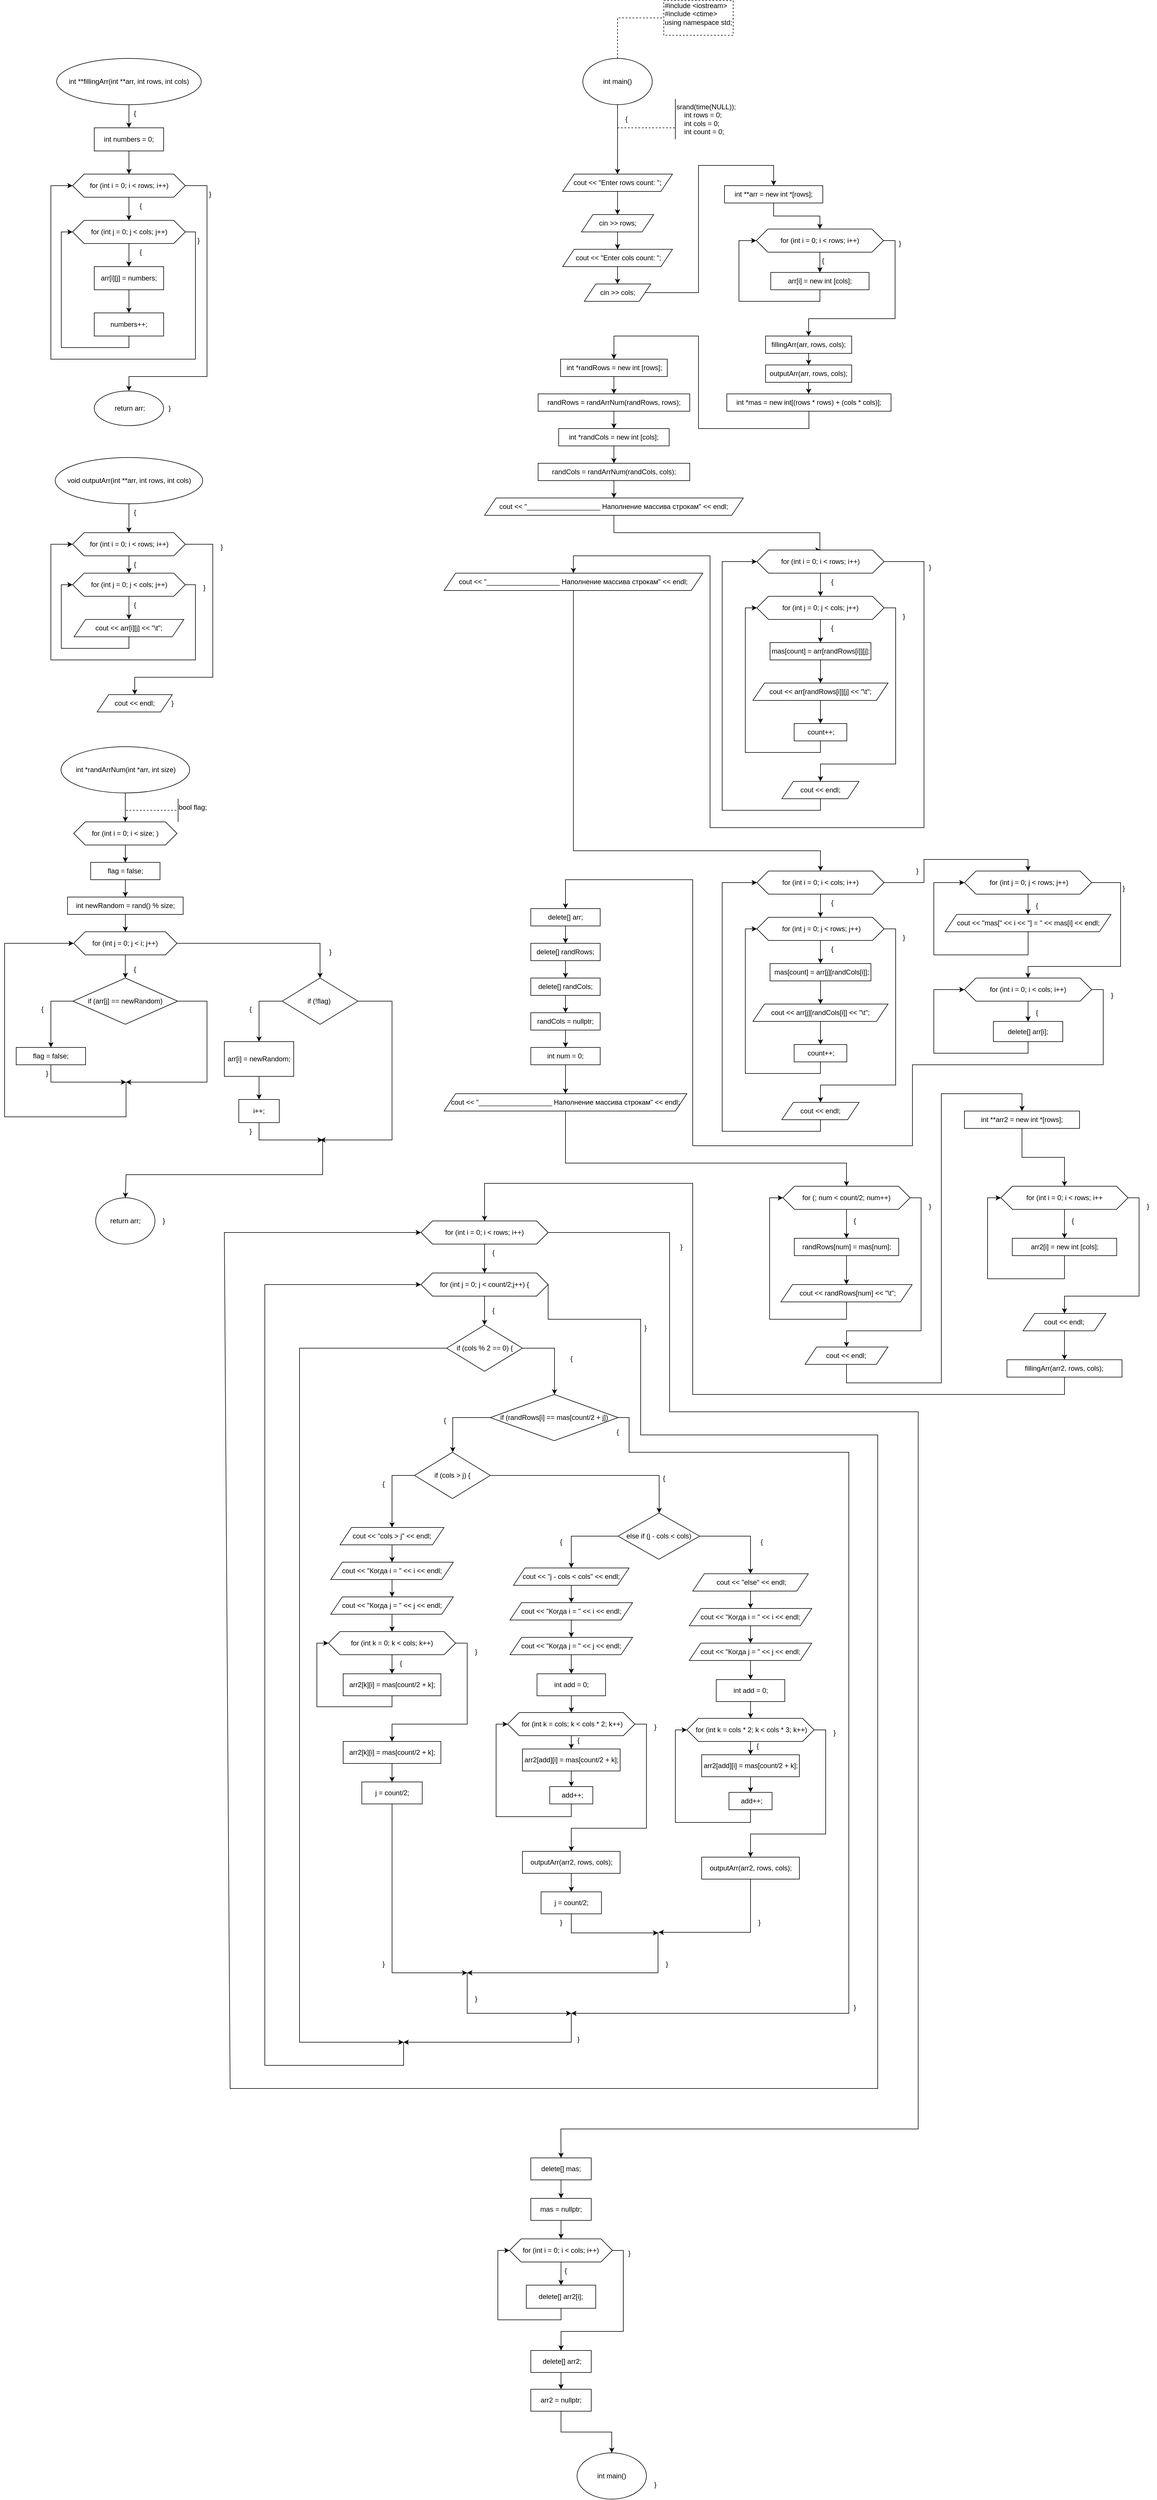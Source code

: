 <mxfile version="20.8.20" type="device"><diagram name="Страница 1" id="bx9PRm_4KkCppq0xXl1o"><mxGraphModel dx="1539" dy="812" grid="1" gridSize="10" guides="1" tooltips="1" connect="1" arrows="1" fold="1" page="1" pageScale="1" pageWidth="827" pageHeight="1169" math="0" shadow="0"><root><mxCell id="0"/><mxCell id="1" parent="0"/><mxCell id="gzMqy1bmZlX7XiULJli9-3" style="edgeStyle=orthogonalEdgeStyle;rounded=0;orthogonalLoop=1;jettySize=auto;html=1;entryX=0.5;entryY=0;entryDx=0;entryDy=0;" edge="1" parent="1" source="gzMqy1bmZlX7XiULJli9-1" target="gzMqy1bmZlX7XiULJli9-2"><mxGeometry relative="1" as="geometry"/></mxCell><mxCell id="gzMqy1bmZlX7XiULJli9-1" value="int **fillingArr(int **arr, int rows, int cols)" style="ellipse;whiteSpace=wrap;html=1;" vertex="1" parent="1"><mxGeometry x="-60" y="110" width="250" height="80" as="geometry"/></mxCell><mxCell id="gzMqy1bmZlX7XiULJli9-5" style="edgeStyle=orthogonalEdgeStyle;rounded=0;orthogonalLoop=1;jettySize=auto;html=1;entryX=0.5;entryY=0;entryDx=0;entryDy=0;" edge="1" parent="1" source="gzMqy1bmZlX7XiULJli9-2" target="gzMqy1bmZlX7XiULJli9-4"><mxGeometry relative="1" as="geometry"/></mxCell><mxCell id="gzMqy1bmZlX7XiULJli9-2" value="int numbers = 0;" style="rounded=0;whiteSpace=wrap;html=1;" vertex="1" parent="1"><mxGeometry x="5" y="230" width="120" height="40" as="geometry"/></mxCell><mxCell id="gzMqy1bmZlX7XiULJli9-7" style="edgeStyle=orthogonalEdgeStyle;rounded=0;orthogonalLoop=1;jettySize=auto;html=1;entryX=0.5;entryY=0;entryDx=0;entryDy=0;" edge="1" parent="1" source="gzMqy1bmZlX7XiULJli9-4" target="gzMqy1bmZlX7XiULJli9-6"><mxGeometry relative="1" as="geometry"/></mxCell><mxCell id="gzMqy1bmZlX7XiULJli9-16" style="edgeStyle=orthogonalEdgeStyle;rounded=0;orthogonalLoop=1;jettySize=auto;html=1;entryX=0.5;entryY=0;entryDx=0;entryDy=0;" edge="1" parent="1" source="gzMqy1bmZlX7XiULJli9-4" target="gzMqy1bmZlX7XiULJli9-15"><mxGeometry relative="1" as="geometry"><Array as="points"><mxPoint x="200" y="330"/><mxPoint x="200" y="660"/><mxPoint x="65" y="660"/></Array></mxGeometry></mxCell><mxCell id="gzMqy1bmZlX7XiULJli9-4" value="for (int i = 0; i &amp;lt; rows; i++)" style="shape=hexagon;perimeter=hexagonPerimeter2;whiteSpace=wrap;html=1;fixedSize=1;" vertex="1" parent="1"><mxGeometry x="-32.5" y="310" width="195" height="40" as="geometry"/></mxCell><mxCell id="gzMqy1bmZlX7XiULJli9-9" style="edgeStyle=orthogonalEdgeStyle;rounded=0;orthogonalLoop=1;jettySize=auto;html=1;entryX=0.5;entryY=0;entryDx=0;entryDy=0;" edge="1" parent="1" source="gzMqy1bmZlX7XiULJli9-6" target="gzMqy1bmZlX7XiULJli9-8"><mxGeometry relative="1" as="geometry"/></mxCell><mxCell id="gzMqy1bmZlX7XiULJli9-13" style="edgeStyle=orthogonalEdgeStyle;rounded=0;orthogonalLoop=1;jettySize=auto;html=1;entryX=0;entryY=0.5;entryDx=0;entryDy=0;" edge="1" parent="1" source="gzMqy1bmZlX7XiULJli9-6" target="gzMqy1bmZlX7XiULJli9-4"><mxGeometry relative="1" as="geometry"><Array as="points"><mxPoint x="180" y="410"/><mxPoint x="180" y="630"/><mxPoint x="-70" y="630"/><mxPoint x="-70" y="330"/></Array></mxGeometry></mxCell><mxCell id="gzMqy1bmZlX7XiULJli9-6" value="for (int j = 0; j &amp;lt; cols; j++)" style="shape=hexagon;perimeter=hexagonPerimeter2;whiteSpace=wrap;html=1;fixedSize=1;" vertex="1" parent="1"><mxGeometry x="-32.5" y="390" width="195" height="40" as="geometry"/></mxCell><mxCell id="gzMqy1bmZlX7XiULJli9-11" style="edgeStyle=orthogonalEdgeStyle;rounded=0;orthogonalLoop=1;jettySize=auto;html=1;entryX=0.5;entryY=0;entryDx=0;entryDy=0;" edge="1" parent="1" source="gzMqy1bmZlX7XiULJli9-8" target="gzMqy1bmZlX7XiULJli9-10"><mxGeometry relative="1" as="geometry"/></mxCell><mxCell id="gzMqy1bmZlX7XiULJli9-8" value="arr[i][j] = numbers;" style="rounded=0;whiteSpace=wrap;html=1;" vertex="1" parent="1"><mxGeometry x="5" y="470" width="120" height="40" as="geometry"/></mxCell><mxCell id="gzMqy1bmZlX7XiULJli9-12" style="edgeStyle=orthogonalEdgeStyle;rounded=0;orthogonalLoop=1;jettySize=auto;html=1;entryX=0;entryY=0.5;entryDx=0;entryDy=0;" edge="1" parent="1" source="gzMqy1bmZlX7XiULJli9-10" target="gzMqy1bmZlX7XiULJli9-6"><mxGeometry relative="1" as="geometry"><Array as="points"><mxPoint x="65" y="610"/><mxPoint x="-52" y="610"/><mxPoint x="-52" y="410"/></Array></mxGeometry></mxCell><mxCell id="gzMqy1bmZlX7XiULJli9-10" value="numbers++;" style="rounded=0;whiteSpace=wrap;html=1;" vertex="1" parent="1"><mxGeometry x="5" y="550" width="120" height="40" as="geometry"/></mxCell><mxCell id="gzMqy1bmZlX7XiULJli9-15" value="&amp;nbsp;return arr;" style="ellipse;whiteSpace=wrap;html=1;" vertex="1" parent="1"><mxGeometry x="5" y="685" width="120" height="60" as="geometry"/></mxCell><mxCell id="gzMqy1bmZlX7XiULJli9-17" value="{" style="text;html=1;align=center;verticalAlign=middle;resizable=0;points=[];autosize=1;strokeColor=none;fillColor=none;" vertex="1" parent="1"><mxGeometry x="60" y="190" width="30" height="30" as="geometry"/></mxCell><mxCell id="gzMqy1bmZlX7XiULJli9-18" value="}" style="text;html=1;align=center;verticalAlign=middle;resizable=0;points=[];autosize=1;strokeColor=none;fillColor=none;" vertex="1" parent="1"><mxGeometry x="120" y="700" width="30" height="30" as="geometry"/></mxCell><mxCell id="gzMqy1bmZlX7XiULJli9-19" value="{" style="text;html=1;align=center;verticalAlign=middle;resizable=0;points=[];autosize=1;strokeColor=none;fillColor=none;" vertex="1" parent="1"><mxGeometry x="70" y="350" width="30" height="30" as="geometry"/></mxCell><mxCell id="gzMqy1bmZlX7XiULJli9-20" value="{" style="text;html=1;align=center;verticalAlign=middle;resizable=0;points=[];autosize=1;strokeColor=none;fillColor=none;" vertex="1" parent="1"><mxGeometry x="70" y="430" width="30" height="30" as="geometry"/></mxCell><mxCell id="gzMqy1bmZlX7XiULJli9-21" value="}" style="text;html=1;align=center;verticalAlign=middle;resizable=0;points=[];autosize=1;strokeColor=none;fillColor=none;" vertex="1" parent="1"><mxGeometry x="170" y="410" width="30" height="30" as="geometry"/></mxCell><mxCell id="gzMqy1bmZlX7XiULJli9-22" value="}" style="text;html=1;align=center;verticalAlign=middle;resizable=0;points=[];autosize=1;strokeColor=none;fillColor=none;" vertex="1" parent="1"><mxGeometry x="190" y="330" width="30" height="30" as="geometry"/></mxCell><mxCell id="gzMqy1bmZlX7XiULJli9-29" style="edgeStyle=orthogonalEdgeStyle;rounded=0;orthogonalLoop=1;jettySize=auto;html=1;entryX=0.5;entryY=0;entryDx=0;entryDy=0;" edge="1" parent="1" source="gzMqy1bmZlX7XiULJli9-23" target="gzMqy1bmZlX7XiULJli9-26"><mxGeometry relative="1" as="geometry"/></mxCell><mxCell id="gzMqy1bmZlX7XiULJli9-23" value="void outputArr(int **arr, int rows, int cols)" style="ellipse;whiteSpace=wrap;html=1;" vertex="1" parent="1"><mxGeometry x="-62.5" y="800" width="255" height="80" as="geometry"/></mxCell><mxCell id="gzMqy1bmZlX7XiULJli9-30" style="edgeStyle=orthogonalEdgeStyle;rounded=0;orthogonalLoop=1;jettySize=auto;html=1;entryX=0.5;entryY=0;entryDx=0;entryDy=0;" edge="1" parent="1" source="gzMqy1bmZlX7XiULJli9-26" target="gzMqy1bmZlX7XiULJli9-27"><mxGeometry relative="1" as="geometry"/></mxCell><mxCell id="gzMqy1bmZlX7XiULJli9-39" style="edgeStyle=orthogonalEdgeStyle;rounded=0;orthogonalLoop=1;jettySize=auto;html=1;entryX=0.5;entryY=0;entryDx=0;entryDy=0;" edge="1" parent="1" source="gzMqy1bmZlX7XiULJli9-26" target="gzMqy1bmZlX7XiULJli9-35"><mxGeometry relative="1" as="geometry"><Array as="points"><mxPoint x="210" y="950"/><mxPoint x="210" y="1180"/><mxPoint x="75" y="1180"/></Array></mxGeometry></mxCell><mxCell id="gzMqy1bmZlX7XiULJli9-26" value="for (int i = 0; i &amp;lt; rows; i++)" style="shape=hexagon;perimeter=hexagonPerimeter2;whiteSpace=wrap;html=1;fixedSize=1;" vertex="1" parent="1"><mxGeometry x="-32.5" y="930" width="195" height="40" as="geometry"/></mxCell><mxCell id="gzMqy1bmZlX7XiULJli9-31" style="edgeStyle=orthogonalEdgeStyle;rounded=0;orthogonalLoop=1;jettySize=auto;html=1;entryX=0.5;entryY=0;entryDx=0;entryDy=0;" edge="1" parent="1" source="gzMqy1bmZlX7XiULJli9-27" target="gzMqy1bmZlX7XiULJli9-28"><mxGeometry relative="1" as="geometry"/></mxCell><mxCell id="gzMqy1bmZlX7XiULJli9-34" style="edgeStyle=orthogonalEdgeStyle;rounded=0;orthogonalLoop=1;jettySize=auto;html=1;entryX=0;entryY=0.5;entryDx=0;entryDy=0;" edge="1" parent="1" source="gzMqy1bmZlX7XiULJli9-27" target="gzMqy1bmZlX7XiULJli9-26"><mxGeometry relative="1" as="geometry"><Array as="points"><mxPoint x="180" y="1020"/><mxPoint x="180" y="1150"/><mxPoint x="-70" y="1150"/><mxPoint x="-70" y="950"/></Array></mxGeometry></mxCell><mxCell id="gzMqy1bmZlX7XiULJli9-27" value="for (int j = 0; j &amp;lt; cols; j++)" style="shape=hexagon;perimeter=hexagonPerimeter2;whiteSpace=wrap;html=1;fixedSize=1;" vertex="1" parent="1"><mxGeometry x="-32.5" y="1000" width="195" height="40" as="geometry"/></mxCell><mxCell id="gzMqy1bmZlX7XiULJli9-32" style="edgeStyle=orthogonalEdgeStyle;rounded=0;orthogonalLoop=1;jettySize=auto;html=1;entryX=0;entryY=0.5;entryDx=0;entryDy=0;" edge="1" parent="1" source="gzMqy1bmZlX7XiULJli9-28" target="gzMqy1bmZlX7XiULJli9-27"><mxGeometry relative="1" as="geometry"><Array as="points"><mxPoint x="65" y="1130"/><mxPoint x="-52" y="1130"/><mxPoint x="-52" y="1020"/></Array></mxGeometry></mxCell><mxCell id="gzMqy1bmZlX7XiULJli9-28" value="cout &amp;lt;&amp;lt; arr[i][j] &amp;lt;&amp;lt; &quot;\t&quot;;" style="shape=parallelogram;perimeter=parallelogramPerimeter;whiteSpace=wrap;html=1;fixedSize=1;" vertex="1" parent="1"><mxGeometry x="-30" y="1080" width="190" height="30" as="geometry"/></mxCell><mxCell id="gzMqy1bmZlX7XiULJli9-35" value="cout &amp;lt;&amp;lt; endl;" style="shape=parallelogram;perimeter=parallelogramPerimeter;whiteSpace=wrap;html=1;fixedSize=1;" vertex="1" parent="1"><mxGeometry x="10" y="1210" width="130" height="30" as="geometry"/></mxCell><mxCell id="gzMqy1bmZlX7XiULJli9-40" value="{" style="text;html=1;align=center;verticalAlign=middle;resizable=0;points=[];autosize=1;strokeColor=none;fillColor=none;" vertex="1" parent="1"><mxGeometry x="60" y="970" width="30" height="30" as="geometry"/></mxCell><mxCell id="gzMqy1bmZlX7XiULJli9-41" value="{" style="text;html=1;align=center;verticalAlign=middle;resizable=0;points=[];autosize=1;strokeColor=none;fillColor=none;" vertex="1" parent="1"><mxGeometry x="60" y="1040" width="30" height="30" as="geometry"/></mxCell><mxCell id="gzMqy1bmZlX7XiULJli9-42" value="}" style="text;html=1;align=center;verticalAlign=middle;resizable=0;points=[];autosize=1;strokeColor=none;fillColor=none;" vertex="1" parent="1"><mxGeometry x="180" y="1010" width="30" height="30" as="geometry"/></mxCell><mxCell id="gzMqy1bmZlX7XiULJli9-43" value="}" style="text;html=1;align=center;verticalAlign=middle;resizable=0;points=[];autosize=1;strokeColor=none;fillColor=none;" vertex="1" parent="1"><mxGeometry x="210" y="940" width="30" height="30" as="geometry"/></mxCell><mxCell id="gzMqy1bmZlX7XiULJli9-44" value="{" style="text;html=1;align=center;verticalAlign=middle;resizable=0;points=[];autosize=1;strokeColor=none;fillColor=none;" vertex="1" parent="1"><mxGeometry x="60" y="880" width="30" height="30" as="geometry"/></mxCell><mxCell id="gzMqy1bmZlX7XiULJli9-45" value="}" style="text;html=1;align=center;verticalAlign=middle;resizable=0;points=[];autosize=1;strokeColor=none;fillColor=none;" vertex="1" parent="1"><mxGeometry x="125" y="1210" width="30" height="30" as="geometry"/></mxCell><mxCell id="gzMqy1bmZlX7XiULJli9-49" style="edgeStyle=orthogonalEdgeStyle;rounded=0;orthogonalLoop=1;jettySize=auto;html=1;entryX=0.5;entryY=0;entryDx=0;entryDy=0;" edge="1" parent="1" source="gzMqy1bmZlX7XiULJli9-46" target="gzMqy1bmZlX7XiULJli9-48"><mxGeometry relative="1" as="geometry"/></mxCell><mxCell id="gzMqy1bmZlX7XiULJli9-46" value="int *randArrNum(int *arr, int size)" style="ellipse;whiteSpace=wrap;html=1;" vertex="1" parent="1"><mxGeometry x="-52.5" y="1300" width="222.5" height="80" as="geometry"/></mxCell><mxCell id="gzMqy1bmZlX7XiULJli9-55" style="edgeStyle=orthogonalEdgeStyle;rounded=0;orthogonalLoop=1;jettySize=auto;html=1;entryX=0.5;entryY=0;entryDx=0;entryDy=0;" edge="1" parent="1" source="gzMqy1bmZlX7XiULJli9-48" target="gzMqy1bmZlX7XiULJli9-54"><mxGeometry relative="1" as="geometry"/></mxCell><mxCell id="gzMqy1bmZlX7XiULJli9-48" value="for (int i = 0; i &amp;lt; size; )" style="shape=hexagon;perimeter=hexagonPerimeter2;whiteSpace=wrap;html=1;fixedSize=1;" vertex="1" parent="1"><mxGeometry x="-30.62" y="1430" width="178.75" height="40" as="geometry"/></mxCell><mxCell id="gzMqy1bmZlX7XiULJli9-50" value="" style="endArrow=none;dashed=1;html=1;rounded=0;" edge="1" parent="1"><mxGeometry width="50" height="50" relative="1" as="geometry"><mxPoint x="60" y="1410" as="sourcePoint"/><mxPoint x="150" y="1410" as="targetPoint"/></mxGeometry></mxCell><mxCell id="gzMqy1bmZlX7XiULJli9-52" value="" style="endArrow=none;html=1;rounded=0;" edge="1" parent="1"><mxGeometry width="50" height="50" relative="1" as="geometry"><mxPoint x="150" y="1430" as="sourcePoint"/><mxPoint x="150" y="1390" as="targetPoint"/></mxGeometry></mxCell><mxCell id="gzMqy1bmZlX7XiULJli9-53" value="bool flag;" style="text;html=1;align=center;verticalAlign=middle;resizable=0;points=[];autosize=1;strokeColor=none;fillColor=none;" vertex="1" parent="1"><mxGeometry x="140" y="1390" width="70" height="30" as="geometry"/></mxCell><mxCell id="gzMqy1bmZlX7XiULJli9-57" style="edgeStyle=orthogonalEdgeStyle;rounded=0;orthogonalLoop=1;jettySize=auto;html=1;entryX=0.5;entryY=0;entryDx=0;entryDy=0;" edge="1" parent="1" source="gzMqy1bmZlX7XiULJli9-54" target="gzMqy1bmZlX7XiULJli9-56"><mxGeometry relative="1" as="geometry"/></mxCell><mxCell id="gzMqy1bmZlX7XiULJli9-54" value="flag = false;" style="rounded=0;whiteSpace=wrap;html=1;" vertex="1" parent="1"><mxGeometry x="-1.25" y="1500" width="120" height="30" as="geometry"/></mxCell><mxCell id="gzMqy1bmZlX7XiULJli9-59" style="edgeStyle=orthogonalEdgeStyle;rounded=0;orthogonalLoop=1;jettySize=auto;html=1;entryX=0.5;entryY=0;entryDx=0;entryDy=0;" edge="1" parent="1" source="gzMqy1bmZlX7XiULJli9-56" target="gzMqy1bmZlX7XiULJli9-58"><mxGeometry relative="1" as="geometry"/></mxCell><mxCell id="gzMqy1bmZlX7XiULJli9-56" value="int newRandom = rand() % size;" style="rounded=0;whiteSpace=wrap;html=1;" vertex="1" parent="1"><mxGeometry x="-41.24" y="1560" width="200" height="30" as="geometry"/></mxCell><mxCell id="gzMqy1bmZlX7XiULJli9-61" style="edgeStyle=orthogonalEdgeStyle;rounded=0;orthogonalLoop=1;jettySize=auto;html=1;entryX=0.5;entryY=0;entryDx=0;entryDy=0;" edge="1" parent="1" source="gzMqy1bmZlX7XiULJli9-58" target="gzMqy1bmZlX7XiULJli9-60"><mxGeometry relative="1" as="geometry"/></mxCell><mxCell id="gzMqy1bmZlX7XiULJli9-73" style="edgeStyle=orthogonalEdgeStyle;rounded=0;orthogonalLoop=1;jettySize=auto;html=1;entryX=0.5;entryY=0;entryDx=0;entryDy=0;" edge="1" parent="1" source="gzMqy1bmZlX7XiULJli9-58" target="gzMqy1bmZlX7XiULJli9-72"><mxGeometry relative="1" as="geometry"/></mxCell><mxCell id="gzMqy1bmZlX7XiULJli9-58" value="for (int j = 0; j &amp;lt; i; j++)" style="shape=hexagon;perimeter=hexagonPerimeter2;whiteSpace=wrap;html=1;fixedSize=1;" vertex="1" parent="1"><mxGeometry x="-30.62" y="1620" width="178.75" height="40" as="geometry"/></mxCell><mxCell id="gzMqy1bmZlX7XiULJli9-63" style="edgeStyle=orthogonalEdgeStyle;rounded=0;orthogonalLoop=1;jettySize=auto;html=1;entryX=0.5;entryY=0;entryDx=0;entryDy=0;" edge="1" parent="1" source="gzMqy1bmZlX7XiULJli9-60" target="gzMqy1bmZlX7XiULJli9-62"><mxGeometry relative="1" as="geometry"><Array as="points"><mxPoint x="-70" y="1740"/></Array></mxGeometry></mxCell><mxCell id="gzMqy1bmZlX7XiULJli9-60" value="if (arr[j] == newRandom)" style="rhombus;whiteSpace=wrap;html=1;" vertex="1" parent="1"><mxGeometry x="-31.75" y="1700" width="181" height="80" as="geometry"/></mxCell><mxCell id="gzMqy1bmZlX7XiULJli9-65" style="edgeStyle=orthogonalEdgeStyle;rounded=0;orthogonalLoop=1;jettySize=auto;html=1;" edge="1" parent="1" source="gzMqy1bmZlX7XiULJli9-62"><mxGeometry relative="1" as="geometry"><mxPoint x="60" y="1880" as="targetPoint"/><Array as="points"><mxPoint x="-70" y="1880"/><mxPoint x="60" y="1880"/></Array></mxGeometry></mxCell><mxCell id="gzMqy1bmZlX7XiULJli9-62" value="flag = false;" style="rounded=0;whiteSpace=wrap;html=1;" vertex="1" parent="1"><mxGeometry x="-130" y="1820" width="120" height="30" as="geometry"/></mxCell><mxCell id="gzMqy1bmZlX7XiULJli9-66" value="" style="endArrow=classic;html=1;rounded=0;" edge="1" parent="1"><mxGeometry width="50" height="50" relative="1" as="geometry"><mxPoint x="150" y="1740" as="sourcePoint"/><mxPoint x="60" y="1880" as="targetPoint"/><Array as="points"><mxPoint x="200" y="1740"/><mxPoint x="200" y="1880"/></Array></mxGeometry></mxCell><mxCell id="gzMqy1bmZlX7XiULJli9-67" value="" style="endArrow=classic;html=1;rounded=0;entryX=0;entryY=0.5;entryDx=0;entryDy=0;" edge="1" parent="1" target="gzMqy1bmZlX7XiULJli9-58"><mxGeometry width="50" height="50" relative="1" as="geometry"><mxPoint x="60" y="1880" as="sourcePoint"/><mxPoint x="80" y="1900" as="targetPoint"/><Array as="points"><mxPoint x="60" y="1940"/><mxPoint x="-150" y="1940"/><mxPoint x="-150" y="1640"/></Array></mxGeometry></mxCell><mxCell id="gzMqy1bmZlX7XiULJli9-68" value="{" style="text;html=1;align=center;verticalAlign=middle;resizable=0;points=[];autosize=1;strokeColor=none;fillColor=none;" vertex="1" parent="1"><mxGeometry x="-100" y="1739" width="30" height="30" as="geometry"/></mxCell><mxCell id="gzMqy1bmZlX7XiULJli9-70" value="}" style="text;html=1;align=center;verticalAlign=middle;resizable=0;points=[];autosize=1;strokeColor=none;fillColor=none;" vertex="1" parent="1"><mxGeometry x="-92.5" y="1850" width="30" height="30" as="geometry"/></mxCell><mxCell id="gzMqy1bmZlX7XiULJli9-71" value="{" style="text;html=1;align=center;verticalAlign=middle;resizable=0;points=[];autosize=1;strokeColor=none;fillColor=none;" vertex="1" parent="1"><mxGeometry x="60" y="1670" width="30" height="30" as="geometry"/></mxCell><mxCell id="gzMqy1bmZlX7XiULJli9-75" style="edgeStyle=orthogonalEdgeStyle;rounded=0;orthogonalLoop=1;jettySize=auto;html=1;entryX=0.5;entryY=0;entryDx=0;entryDy=0;" edge="1" parent="1" source="gzMqy1bmZlX7XiULJli9-72" target="gzMqy1bmZlX7XiULJli9-74"><mxGeometry relative="1" as="geometry"><Array as="points"><mxPoint x="290" y="1740"/></Array></mxGeometry></mxCell><mxCell id="gzMqy1bmZlX7XiULJli9-81" style="edgeStyle=orthogonalEdgeStyle;rounded=0;orthogonalLoop=1;jettySize=auto;html=1;" edge="1" parent="1" source="gzMqy1bmZlX7XiULJli9-72"><mxGeometry relative="1" as="geometry"><mxPoint x="396" y="1980" as="targetPoint"/><Array as="points"><mxPoint x="520" y="1740"/><mxPoint x="520" y="1980"/></Array></mxGeometry></mxCell><mxCell id="gzMqy1bmZlX7XiULJli9-72" value="if (!flag)&amp;nbsp;" style="rhombus;whiteSpace=wrap;html=1;" vertex="1" parent="1"><mxGeometry x="330" y="1700" width="131" height="80" as="geometry"/></mxCell><mxCell id="gzMqy1bmZlX7XiULJli9-77" style="edgeStyle=orthogonalEdgeStyle;rounded=0;orthogonalLoop=1;jettySize=auto;html=1;entryX=0.5;entryY=0;entryDx=0;entryDy=0;" edge="1" parent="1" source="gzMqy1bmZlX7XiULJli9-74" target="gzMqy1bmZlX7XiULJli9-76"><mxGeometry relative="1" as="geometry"/></mxCell><mxCell id="gzMqy1bmZlX7XiULJli9-74" value="arr[i] = newRandom;" style="rounded=0;whiteSpace=wrap;html=1;" vertex="1" parent="1"><mxGeometry x="230" y="1810" width="120" height="60" as="geometry"/></mxCell><mxCell id="gzMqy1bmZlX7XiULJli9-79" style="edgeStyle=orthogonalEdgeStyle;rounded=0;orthogonalLoop=1;jettySize=auto;html=1;" edge="1" parent="1" source="gzMqy1bmZlX7XiULJli9-76"><mxGeometry relative="1" as="geometry"><mxPoint x="400" y="1980" as="targetPoint"/><Array as="points"><mxPoint x="290" y="1980"/><mxPoint x="390" y="1980"/></Array></mxGeometry></mxCell><mxCell id="gzMqy1bmZlX7XiULJli9-76" value="i++;" style="rounded=0;whiteSpace=wrap;html=1;" vertex="1" parent="1"><mxGeometry x="255" y="1910" width="70" height="40" as="geometry"/></mxCell><mxCell id="gzMqy1bmZlX7XiULJli9-82" value="{" style="text;html=1;align=center;verticalAlign=middle;resizable=0;points=[];autosize=1;strokeColor=none;fillColor=none;" vertex="1" parent="1"><mxGeometry x="260" y="1739" width="30" height="30" as="geometry"/></mxCell><mxCell id="gzMqy1bmZlX7XiULJli9-83" value="}" style="text;html=1;align=center;verticalAlign=middle;resizable=0;points=[];autosize=1;strokeColor=none;fillColor=none;" vertex="1" parent="1"><mxGeometry x="260" y="1950" width="30" height="30" as="geometry"/></mxCell><mxCell id="gzMqy1bmZlX7XiULJli9-84" value="}" style="text;html=1;align=center;verticalAlign=middle;resizable=0;points=[];autosize=1;strokeColor=none;fillColor=none;" vertex="1" parent="1"><mxGeometry x="398" y="1640" width="30" height="30" as="geometry"/></mxCell><mxCell id="gzMqy1bmZlX7XiULJli9-85" value="return arr;" style="ellipse;whiteSpace=wrap;html=1;" vertex="1" parent="1"><mxGeometry x="7.5" y="2080" width="102.49" height="80" as="geometry"/></mxCell><mxCell id="gzMqy1bmZlX7XiULJli9-86" value="" style="endArrow=classic;html=1;rounded=0;entryX=0.5;entryY=0;entryDx=0;entryDy=0;" edge="1" parent="1" target="gzMqy1bmZlX7XiULJli9-85"><mxGeometry width="50" height="50" relative="1" as="geometry"><mxPoint x="400" y="1980" as="sourcePoint"/><mxPoint x="330" y="2080" as="targetPoint"/><Array as="points"><mxPoint x="400" y="2040"/><mxPoint x="60" y="2040"/></Array></mxGeometry></mxCell><mxCell id="gzMqy1bmZlX7XiULJli9-87" value="}" style="text;html=1;align=center;verticalAlign=middle;resizable=0;points=[];autosize=1;strokeColor=none;fillColor=none;" vertex="1" parent="1"><mxGeometry x="109.99" y="2105" width="30" height="30" as="geometry"/></mxCell><mxCell id="gzMqy1bmZlX7XiULJli9-90" style="edgeStyle=orthogonalEdgeStyle;rounded=0;orthogonalLoop=1;jettySize=auto;html=1;entryX=0.5;entryY=0;entryDx=0;entryDy=0;" edge="1" parent="1" source="gzMqy1bmZlX7XiULJli9-88" target="gzMqy1bmZlX7XiULJli9-89"><mxGeometry relative="1" as="geometry"/></mxCell><mxCell id="gzMqy1bmZlX7XiULJli9-88" value="int main()" style="ellipse;whiteSpace=wrap;html=1;" vertex="1" parent="1"><mxGeometry x="850" y="110" width="120" height="80" as="geometry"/></mxCell><mxCell id="gzMqy1bmZlX7XiULJli9-100" style="edgeStyle=orthogonalEdgeStyle;rounded=0;orthogonalLoop=1;jettySize=auto;html=1;entryX=0.5;entryY=0;entryDx=0;entryDy=0;" edge="1" parent="1" source="gzMqy1bmZlX7XiULJli9-89" target="gzMqy1bmZlX7XiULJli9-97"><mxGeometry relative="1" as="geometry"/></mxCell><mxCell id="gzMqy1bmZlX7XiULJli9-89" value="cout &amp;lt;&amp;lt; &quot;Enter rows count: &quot;;" style="shape=parallelogram;perimeter=parallelogramPerimeter;whiteSpace=wrap;html=1;fixedSize=1;" vertex="1" parent="1"><mxGeometry x="815" y="310" width="190" height="30" as="geometry"/></mxCell><mxCell id="gzMqy1bmZlX7XiULJli9-91" value="" style="endArrow=none;dashed=1;html=1;rounded=0;" edge="1" parent="1"><mxGeometry width="50" height="50" relative="1" as="geometry"><mxPoint x="910" y="230" as="sourcePoint"/><mxPoint x="1010" y="230" as="targetPoint"/></mxGeometry></mxCell><mxCell id="gzMqy1bmZlX7XiULJli9-93" value="" style="endArrow=none;html=1;rounded=0;" edge="1" parent="1"><mxGeometry width="50" height="50" relative="1" as="geometry"><mxPoint x="1010" y="250" as="sourcePoint"/><mxPoint x="1010" y="180" as="targetPoint"/></mxGeometry></mxCell><mxCell id="gzMqy1bmZlX7XiULJli9-94" value="srand(time(NULL));&lt;br&gt;&amp;nbsp; &amp;nbsp; int rows = 0;&lt;br&gt;&amp;nbsp; &amp;nbsp; int cols = 0;&lt;br&gt;&amp;nbsp; &amp;nbsp; int count = 0;" style="text;html=1;align=left;verticalAlign=middle;resizable=0;points=[];autosize=1;strokeColor=none;fillColor=none;" vertex="1" parent="1"><mxGeometry x="1010" y="180" width="130" height="70" as="geometry"/></mxCell><mxCell id="gzMqy1bmZlX7XiULJli9-95" value="" style="endArrow=none;dashed=1;html=1;rounded=0;exitX=0.5;exitY=0;exitDx=0;exitDy=0;entryX=0;entryY=0.5;entryDx=0;entryDy=0;" edge="1" parent="1" source="gzMqy1bmZlX7XiULJli9-88" target="gzMqy1bmZlX7XiULJli9-96"><mxGeometry width="50" height="50" relative="1" as="geometry"><mxPoint x="940" y="80" as="sourcePoint"/><mxPoint x="980" y="40" as="targetPoint"/><Array as="points"><mxPoint x="910" y="40"/></Array></mxGeometry></mxCell><mxCell id="gzMqy1bmZlX7XiULJli9-96" value="&lt;div style=&quot;text-align: left;&quot;&gt;#include &amp;lt;iostream&amp;gt;&lt;/div&gt;&lt;div style=&quot;text-align: left;&quot;&gt;#include &amp;lt;ctime&amp;gt;&lt;/div&gt;&lt;div style=&quot;text-align: left;&quot;&gt;using namespace std;&lt;/div&gt;&lt;div style=&quot;text-align: left;&quot;&gt;&lt;br&gt;&lt;/div&gt;" style="rounded=0;whiteSpace=wrap;html=1;dashed=1;" vertex="1" parent="1"><mxGeometry x="990" y="10" width="120" height="60" as="geometry"/></mxCell><mxCell id="gzMqy1bmZlX7XiULJli9-101" style="edgeStyle=orthogonalEdgeStyle;rounded=0;orthogonalLoop=1;jettySize=auto;html=1;entryX=0.5;entryY=0;entryDx=0;entryDy=0;" edge="1" parent="1" source="gzMqy1bmZlX7XiULJli9-97" target="gzMqy1bmZlX7XiULJli9-98"><mxGeometry relative="1" as="geometry"/></mxCell><mxCell id="gzMqy1bmZlX7XiULJli9-97" value="cin &amp;gt;&amp;gt; rows;" style="shape=parallelogram;perimeter=parallelogramPerimeter;whiteSpace=wrap;html=1;fixedSize=1;" vertex="1" parent="1"><mxGeometry x="847.5" y="380" width="125" height="30" as="geometry"/></mxCell><mxCell id="gzMqy1bmZlX7XiULJli9-102" style="edgeStyle=orthogonalEdgeStyle;rounded=0;orthogonalLoop=1;jettySize=auto;html=1;entryX=0.5;entryY=0;entryDx=0;entryDy=0;" edge="1" parent="1" source="gzMqy1bmZlX7XiULJli9-98" target="gzMqy1bmZlX7XiULJli9-99"><mxGeometry relative="1" as="geometry"/></mxCell><mxCell id="gzMqy1bmZlX7XiULJli9-98" value="&amp;nbsp;cout &amp;lt;&amp;lt; &quot;Enter cols count: &quot;;" style="shape=parallelogram;perimeter=parallelogramPerimeter;whiteSpace=wrap;html=1;fixedSize=1;" vertex="1" parent="1"><mxGeometry x="815" y="440" width="190" height="30" as="geometry"/></mxCell><mxCell id="gzMqy1bmZlX7XiULJli9-105" style="edgeStyle=orthogonalEdgeStyle;rounded=0;orthogonalLoop=1;jettySize=auto;html=1;entryX=0.5;entryY=0;entryDx=0;entryDy=0;" edge="1" parent="1" source="gzMqy1bmZlX7XiULJli9-99" target="gzMqy1bmZlX7XiULJli9-103"><mxGeometry relative="1" as="geometry"><Array as="points"><mxPoint x="1050" y="515"/><mxPoint x="1050" y="295"/><mxPoint x="1180" y="295"/></Array></mxGeometry></mxCell><mxCell id="gzMqy1bmZlX7XiULJli9-99" value="cin &amp;gt;&amp;gt; cols;" style="shape=parallelogram;perimeter=parallelogramPerimeter;whiteSpace=wrap;html=1;fixedSize=1;" vertex="1" parent="1"><mxGeometry x="852.5" y="500" width="115" height="30" as="geometry"/></mxCell><mxCell id="gzMqy1bmZlX7XiULJli9-108" style="edgeStyle=orthogonalEdgeStyle;rounded=0;orthogonalLoop=1;jettySize=auto;html=1;entryX=0.5;entryY=0;entryDx=0;entryDy=0;" edge="1" parent="1" source="gzMqy1bmZlX7XiULJli9-103" target="gzMqy1bmZlX7XiULJli9-104"><mxGeometry relative="1" as="geometry"/></mxCell><mxCell id="gzMqy1bmZlX7XiULJli9-103" value="int **arr = new int *[rows];" style="rounded=0;whiteSpace=wrap;html=1;" vertex="1" parent="1"><mxGeometry x="1095" y="330" width="170" height="30" as="geometry"/></mxCell><mxCell id="gzMqy1bmZlX7XiULJli9-109" style="edgeStyle=orthogonalEdgeStyle;rounded=0;orthogonalLoop=1;jettySize=auto;html=1;entryX=0.5;entryY=0;entryDx=0;entryDy=0;" edge="1" parent="1" source="gzMqy1bmZlX7XiULJli9-104" target="gzMqy1bmZlX7XiULJli9-106"><mxGeometry relative="1" as="geometry"/></mxCell><mxCell id="gzMqy1bmZlX7XiULJli9-111" style="edgeStyle=orthogonalEdgeStyle;rounded=0;orthogonalLoop=1;jettySize=auto;html=1;entryX=0.5;entryY=0;entryDx=0;entryDy=0;" edge="1" parent="1" source="gzMqy1bmZlX7XiULJli9-104" target="gzMqy1bmZlX7XiULJli9-110"><mxGeometry relative="1" as="geometry"><Array as="points"><mxPoint x="1390" y="425"/><mxPoint x="1390" y="560"/><mxPoint x="1241" y="560"/></Array></mxGeometry></mxCell><mxCell id="gzMqy1bmZlX7XiULJli9-104" value="for (int i = 0; i &amp;lt; rows; i++)" style="shape=hexagon;perimeter=hexagonPerimeter2;whiteSpace=wrap;html=1;fixedSize=1;" vertex="1" parent="1"><mxGeometry x="1150" y="405" width="220" height="40" as="geometry"/></mxCell><mxCell id="gzMqy1bmZlX7XiULJli9-107" style="edgeStyle=orthogonalEdgeStyle;rounded=0;orthogonalLoop=1;jettySize=auto;html=1;entryX=0;entryY=0.5;entryDx=0;entryDy=0;" edge="1" parent="1" source="gzMqy1bmZlX7XiULJli9-106" target="gzMqy1bmZlX7XiULJli9-104"><mxGeometry relative="1" as="geometry"><Array as="points"><mxPoint x="1260" y="530"/><mxPoint x="1120" y="530"/><mxPoint x="1120" y="425"/></Array></mxGeometry></mxCell><mxCell id="gzMqy1bmZlX7XiULJli9-106" value="arr[i] = new int [cols];" style="rounded=0;whiteSpace=wrap;html=1;" vertex="1" parent="1"><mxGeometry x="1175" y="480" width="170" height="30" as="geometry"/></mxCell><mxCell id="gzMqy1bmZlX7XiULJli9-115" style="edgeStyle=orthogonalEdgeStyle;rounded=0;orthogonalLoop=1;jettySize=auto;html=1;entryX=0.5;entryY=0;entryDx=0;entryDy=0;" edge="1" parent="1" source="gzMqy1bmZlX7XiULJli9-110" target="gzMqy1bmZlX7XiULJli9-113"><mxGeometry relative="1" as="geometry"/></mxCell><mxCell id="gzMqy1bmZlX7XiULJli9-110" value="fillingArr(arr, rows, cols);" style="rounded=0;whiteSpace=wrap;html=1;" vertex="1" parent="1"><mxGeometry x="1166" y="590" width="149" height="30" as="geometry"/></mxCell><mxCell id="gzMqy1bmZlX7XiULJli9-116" style="edgeStyle=orthogonalEdgeStyle;rounded=0;orthogonalLoop=1;jettySize=auto;html=1;entryX=0.5;entryY=0;entryDx=0;entryDy=0;" edge="1" parent="1" source="gzMqy1bmZlX7XiULJli9-113" target="gzMqy1bmZlX7XiULJli9-114"><mxGeometry relative="1" as="geometry"/></mxCell><mxCell id="gzMqy1bmZlX7XiULJli9-113" value="outputArr(arr, rows, cols);" style="rounded=0;whiteSpace=wrap;html=1;" vertex="1" parent="1"><mxGeometry x="1166" y="640" width="149" height="30" as="geometry"/></mxCell><mxCell id="gzMqy1bmZlX7XiULJli9-120" style="edgeStyle=orthogonalEdgeStyle;rounded=0;orthogonalLoop=1;jettySize=auto;html=1;entryX=0.5;entryY=0;entryDx=0;entryDy=0;" edge="1" parent="1" source="gzMqy1bmZlX7XiULJli9-114" target="gzMqy1bmZlX7XiULJli9-119"><mxGeometry relative="1" as="geometry"><Array as="points"><mxPoint x="1241" y="750"/><mxPoint x="1050" y="750"/><mxPoint x="1050" y="590"/><mxPoint x="904" y="590"/></Array></mxGeometry></mxCell><mxCell id="gzMqy1bmZlX7XiULJli9-114" value="int *mas = new int[(rows * rows) + (cols * cols)];" style="rounded=0;whiteSpace=wrap;html=1;" vertex="1" parent="1"><mxGeometry x="1099" y="690" width="284" height="30" as="geometry"/></mxCell><mxCell id="gzMqy1bmZlX7XiULJli9-117" value="{" style="text;html=1;align=center;verticalAlign=middle;resizable=0;points=[];autosize=1;strokeColor=none;fillColor=none;" vertex="1" parent="1"><mxGeometry x="1250" y="445" width="30" height="30" as="geometry"/></mxCell><mxCell id="gzMqy1bmZlX7XiULJli9-118" value="}" style="text;html=1;align=center;verticalAlign=middle;resizable=0;points=[];autosize=1;strokeColor=none;fillColor=none;" vertex="1" parent="1"><mxGeometry x="1383" y="415" width="30" height="30" as="geometry"/></mxCell><mxCell id="gzMqy1bmZlX7XiULJli9-122" style="edgeStyle=orthogonalEdgeStyle;rounded=0;orthogonalLoop=1;jettySize=auto;html=1;entryX=0.5;entryY=0;entryDx=0;entryDy=0;" edge="1" parent="1" source="gzMqy1bmZlX7XiULJli9-119" target="gzMqy1bmZlX7XiULJli9-121"><mxGeometry relative="1" as="geometry"/></mxCell><mxCell id="gzMqy1bmZlX7XiULJli9-119" value="int *randRows = new int [rows];" style="rounded=0;whiteSpace=wrap;html=1;" vertex="1" parent="1"><mxGeometry x="811.5" y="630" width="184.5" height="30" as="geometry"/></mxCell><mxCell id="gzMqy1bmZlX7XiULJli9-125" style="edgeStyle=orthogonalEdgeStyle;rounded=0;orthogonalLoop=1;jettySize=auto;html=1;entryX=0.5;entryY=0;entryDx=0;entryDy=0;" edge="1" parent="1" source="gzMqy1bmZlX7XiULJli9-121" target="gzMqy1bmZlX7XiULJli9-123"><mxGeometry relative="1" as="geometry"/></mxCell><mxCell id="gzMqy1bmZlX7XiULJli9-121" value="randRows = randArrNum(randRows, rows);" style="rounded=0;whiteSpace=wrap;html=1;" vertex="1" parent="1"><mxGeometry x="772.63" y="690" width="262.25" height="30" as="geometry"/></mxCell><mxCell id="gzMqy1bmZlX7XiULJli9-126" style="edgeStyle=orthogonalEdgeStyle;rounded=0;orthogonalLoop=1;jettySize=auto;html=1;entryX=0.5;entryY=0;entryDx=0;entryDy=0;" edge="1" parent="1" source="gzMqy1bmZlX7XiULJli9-123" target="gzMqy1bmZlX7XiULJli9-124"><mxGeometry relative="1" as="geometry"/></mxCell><mxCell id="gzMqy1bmZlX7XiULJli9-123" value="int *randCols = new int [cols];" style="rounded=0;whiteSpace=wrap;html=1;" vertex="1" parent="1"><mxGeometry x="808.19" y="750" width="191.13" height="30" as="geometry"/></mxCell><mxCell id="gzMqy1bmZlX7XiULJli9-128" style="edgeStyle=orthogonalEdgeStyle;rounded=0;orthogonalLoop=1;jettySize=auto;html=1;entryX=0.5;entryY=0;entryDx=0;entryDy=0;" edge="1" parent="1" source="gzMqy1bmZlX7XiULJli9-124" target="gzMqy1bmZlX7XiULJli9-127"><mxGeometry relative="1" as="geometry"/></mxCell><mxCell id="gzMqy1bmZlX7XiULJli9-124" value="randCols = randArrNum(randCols, cols);" style="rounded=0;whiteSpace=wrap;html=1;" vertex="1" parent="1"><mxGeometry x="772.63" y="810" width="262.25" height="30" as="geometry"/></mxCell><mxCell id="gzMqy1bmZlX7XiULJli9-147" style="edgeStyle=orthogonalEdgeStyle;rounded=0;orthogonalLoop=1;jettySize=auto;html=1;entryX=0.5;entryY=0;entryDx=0;entryDy=0;" edge="1" parent="1" source="gzMqy1bmZlX7XiULJli9-127" target="gzMqy1bmZlX7XiULJli9-129"><mxGeometry relative="1" as="geometry"><Array as="points"><mxPoint x="904" y="930"/><mxPoint x="1260" y="930"/></Array></mxGeometry></mxCell><mxCell id="gzMqy1bmZlX7XiULJli9-127" value="cout &amp;lt;&amp;lt; &quot;___________________ Наполнение массива строкам&quot; &amp;lt;&amp;lt; endl;" style="shape=parallelogram;perimeter=parallelogramPerimeter;whiteSpace=wrap;html=1;fixedSize=1;" vertex="1" parent="1"><mxGeometry x="680" y="870" width="447.49" height="30" as="geometry"/></mxCell><mxCell id="gzMqy1bmZlX7XiULJli9-132" style="edgeStyle=orthogonalEdgeStyle;rounded=0;orthogonalLoop=1;jettySize=auto;html=1;entryX=0.5;entryY=0;entryDx=0;entryDy=0;" edge="1" parent="1" source="gzMqy1bmZlX7XiULJli9-129" target="gzMqy1bmZlX7XiULJli9-130"><mxGeometry relative="1" as="geometry"/></mxCell><mxCell id="gzMqy1bmZlX7XiULJli9-149" style="edgeStyle=orthogonalEdgeStyle;rounded=0;orthogonalLoop=1;jettySize=auto;html=1;entryX=0.5;entryY=0;entryDx=0;entryDy=0;" edge="1" parent="1" source="gzMqy1bmZlX7XiULJli9-129" target="gzMqy1bmZlX7XiULJli9-148"><mxGeometry relative="1" as="geometry"><Array as="points"><mxPoint x="1440" y="980"/><mxPoint x="1440" y="1440"/><mxPoint x="1070" y="1440"/><mxPoint x="1070" y="970"/><mxPoint x="834" y="970"/></Array></mxGeometry></mxCell><mxCell id="gzMqy1bmZlX7XiULJli9-129" value="for (int i = 0; i &amp;lt; rows; i++)" style="shape=hexagon;perimeter=hexagonPerimeter2;whiteSpace=wrap;html=1;fixedSize=1;" vertex="1" parent="1"><mxGeometry x="1151" y="960" width="220" height="40" as="geometry"/></mxCell><mxCell id="gzMqy1bmZlX7XiULJli9-133" style="edgeStyle=orthogonalEdgeStyle;rounded=0;orthogonalLoop=1;jettySize=auto;html=1;entryX=0.5;entryY=0;entryDx=0;entryDy=0;" edge="1" parent="1" source="gzMqy1bmZlX7XiULJli9-130" target="gzMqy1bmZlX7XiULJli9-131"><mxGeometry relative="1" as="geometry"/></mxCell><mxCell id="gzMqy1bmZlX7XiULJli9-145" style="edgeStyle=orthogonalEdgeStyle;rounded=0;orthogonalLoop=1;jettySize=auto;html=1;entryX=0.5;entryY=0;entryDx=0;entryDy=0;" edge="1" parent="1" source="gzMqy1bmZlX7XiULJli9-130" target="gzMqy1bmZlX7XiULJli9-144"><mxGeometry relative="1" as="geometry"><Array as="points"><mxPoint x="1391" y="1060"/><mxPoint x="1391" y="1330"/><mxPoint x="1261" y="1330"/></Array></mxGeometry></mxCell><mxCell id="gzMqy1bmZlX7XiULJli9-130" value="for (int j = 0; j &amp;lt; cols; j++)" style="shape=hexagon;perimeter=hexagonPerimeter2;whiteSpace=wrap;html=1;fixedSize=1;" vertex="1" parent="1"><mxGeometry x="1151" y="1040" width="220" height="40" as="geometry"/></mxCell><mxCell id="gzMqy1bmZlX7XiULJli9-136" style="edgeStyle=orthogonalEdgeStyle;rounded=0;orthogonalLoop=1;jettySize=auto;html=1;entryX=0.5;entryY=0;entryDx=0;entryDy=0;" edge="1" parent="1" source="gzMqy1bmZlX7XiULJli9-131" target="gzMqy1bmZlX7XiULJli9-169"><mxGeometry relative="1" as="geometry"><mxPoint x="1261.005" y="1189" as="targetPoint"/></mxGeometry></mxCell><mxCell id="gzMqy1bmZlX7XiULJli9-131" value="mas[count] = arr[randRows[i]][j];" style="rounded=0;whiteSpace=wrap;html=1;" vertex="1" parent="1"><mxGeometry x="1173.75" y="1120" width="174.5" height="30" as="geometry"/></mxCell><mxCell id="gzMqy1bmZlX7XiULJli9-137" style="edgeStyle=orthogonalEdgeStyle;rounded=0;orthogonalLoop=1;jettySize=auto;html=1;entryX=0.5;entryY=0;entryDx=0;entryDy=0;exitX=0.5;exitY=1;exitDx=0;exitDy=0;" edge="1" parent="1" source="gzMqy1bmZlX7XiULJli9-169" target="gzMqy1bmZlX7XiULJli9-135"><mxGeometry relative="1" as="geometry"><mxPoint x="1261" y="1219" as="sourcePoint"/><Array as="points"><mxPoint x="1261" y="1250"/><mxPoint x="1261" y="1250"/></Array></mxGeometry></mxCell><mxCell id="gzMqy1bmZlX7XiULJli9-138" style="edgeStyle=orthogonalEdgeStyle;rounded=0;orthogonalLoop=1;jettySize=auto;html=1;entryX=0;entryY=0.5;entryDx=0;entryDy=0;" edge="1" parent="1" source="gzMqy1bmZlX7XiULJli9-135" target="gzMqy1bmZlX7XiULJli9-130"><mxGeometry relative="1" as="geometry"><Array as="points"><mxPoint x="1261" y="1310"/><mxPoint x="1131" y="1310"/><mxPoint x="1131" y="1060"/></Array></mxGeometry></mxCell><mxCell id="gzMqy1bmZlX7XiULJli9-135" value="&amp;nbsp;count++;" style="rounded=0;whiteSpace=wrap;html=1;" vertex="1" parent="1"><mxGeometry x="1215.44" y="1260" width="91.13" height="30" as="geometry"/></mxCell><mxCell id="gzMqy1bmZlX7XiULJli9-141" value="}" style="text;html=1;align=center;verticalAlign=middle;resizable=0;points=[];autosize=1;strokeColor=none;fillColor=none;" vertex="1" parent="1"><mxGeometry x="1390" y="1060" width="30" height="30" as="geometry"/></mxCell><mxCell id="gzMqy1bmZlX7XiULJli9-142" value="{" style="text;html=1;align=center;verticalAlign=middle;resizable=0;points=[];autosize=1;strokeColor=none;fillColor=none;" vertex="1" parent="1"><mxGeometry x="1266" y="1080" width="30" height="30" as="geometry"/></mxCell><mxCell id="gzMqy1bmZlX7XiULJli9-143" value="{" style="text;html=1;align=center;verticalAlign=middle;resizable=0;points=[];autosize=1;strokeColor=none;fillColor=none;" vertex="1" parent="1"><mxGeometry x="1266" y="1000" width="30" height="30" as="geometry"/></mxCell><mxCell id="gzMqy1bmZlX7XiULJli9-146" style="edgeStyle=orthogonalEdgeStyle;rounded=0;orthogonalLoop=1;jettySize=auto;html=1;entryX=0;entryY=0.5;entryDx=0;entryDy=0;" edge="1" parent="1" source="gzMqy1bmZlX7XiULJli9-144" target="gzMqy1bmZlX7XiULJli9-129"><mxGeometry relative="1" as="geometry"><Array as="points"><mxPoint x="1261" y="1410"/><mxPoint x="1091" y="1410"/><mxPoint x="1091" y="980"/></Array></mxGeometry></mxCell><mxCell id="gzMqy1bmZlX7XiULJli9-144" value="cout &amp;lt;&amp;lt; endl;" style="shape=parallelogram;perimeter=parallelogramPerimeter;whiteSpace=wrap;html=1;fixedSize=1;" vertex="1" parent="1"><mxGeometry x="1194.12" y="1360" width="133.75" height="30" as="geometry"/></mxCell><mxCell id="gzMqy1bmZlX7XiULJli9-188" style="edgeStyle=orthogonalEdgeStyle;rounded=0;orthogonalLoop=1;jettySize=auto;html=1;entryX=0.5;entryY=0;entryDx=0;entryDy=0;" edge="1" parent="1" source="gzMqy1bmZlX7XiULJli9-148" target="gzMqy1bmZlX7XiULJli9-173"><mxGeometry relative="1" as="geometry"><Array as="points"><mxPoint x="834" y="1480"/><mxPoint x="1261" y="1480"/></Array></mxGeometry></mxCell><mxCell id="gzMqy1bmZlX7XiULJli9-148" value="cout &amp;lt;&amp;lt; &quot;___________________ Наполнение массива строкам&quot; &amp;lt;&amp;lt; endl;" style="shape=parallelogram;perimeter=parallelogramPerimeter;whiteSpace=wrap;html=1;fixedSize=1;" vertex="1" parent="1"><mxGeometry x="610" y="1000" width="447.49" height="30" as="geometry"/></mxCell><mxCell id="gzMqy1bmZlX7XiULJli9-151" value="}" style="text;html=1;align=center;verticalAlign=middle;resizable=0;points=[];autosize=1;strokeColor=none;fillColor=none;" vertex="1" parent="1"><mxGeometry x="1435" y="975" width="30" height="30" as="geometry"/></mxCell><mxCell id="gzMqy1bmZlX7XiULJli9-169" value="cout &amp;lt;&amp;lt; arr[randRows[i]][j] &amp;lt;&amp;lt; &quot;\t&quot;;" style="shape=parallelogram;perimeter=parallelogramPerimeter;whiteSpace=wrap;html=1;fixedSize=1;" vertex="1" parent="1"><mxGeometry x="1144.13" y="1190" width="233.75" height="30" as="geometry"/></mxCell><mxCell id="gzMqy1bmZlX7XiULJli9-172" style="edgeStyle=orthogonalEdgeStyle;rounded=0;orthogonalLoop=1;jettySize=auto;html=1;entryX=0.5;entryY=0;entryDx=0;entryDy=0;" edge="1" parent="1" source="gzMqy1bmZlX7XiULJli9-173" target="gzMqy1bmZlX7XiULJli9-176"><mxGeometry relative="1" as="geometry"/></mxCell><mxCell id="gzMqy1bmZlX7XiULJli9-190" style="edgeStyle=orthogonalEdgeStyle;rounded=0;orthogonalLoop=1;jettySize=auto;html=1;entryX=0.5;entryY=0;entryDx=0;entryDy=0;" edge="1" parent="1" source="gzMqy1bmZlX7XiULJli9-173" target="gzMqy1bmZlX7XiULJli9-189"><mxGeometry relative="1" as="geometry"><Array as="points"><mxPoint x="1440" y="1535"/><mxPoint x="1440" y="1495"/><mxPoint x="1620" y="1495"/></Array></mxGeometry></mxCell><mxCell id="gzMqy1bmZlX7XiULJli9-173" value="for (int i = 0; i &amp;lt; cols; i++)" style="shape=hexagon;perimeter=hexagonPerimeter2;whiteSpace=wrap;html=1;fixedSize=1;" vertex="1" parent="1"><mxGeometry x="1151" y="1515" width="220" height="40" as="geometry"/></mxCell><mxCell id="gzMqy1bmZlX7XiULJli9-174" style="edgeStyle=orthogonalEdgeStyle;rounded=0;orthogonalLoop=1;jettySize=auto;html=1;entryX=0.5;entryY=0;entryDx=0;entryDy=0;" edge="1" parent="1" source="gzMqy1bmZlX7XiULJli9-176" target="gzMqy1bmZlX7XiULJli9-178"><mxGeometry relative="1" as="geometry"/></mxCell><mxCell id="gzMqy1bmZlX7XiULJli9-175" style="edgeStyle=orthogonalEdgeStyle;rounded=0;orthogonalLoop=1;jettySize=auto;html=1;entryX=0.5;entryY=0;entryDx=0;entryDy=0;" edge="1" parent="1" source="gzMqy1bmZlX7XiULJli9-176" target="gzMqy1bmZlX7XiULJli9-186"><mxGeometry relative="1" as="geometry"><Array as="points"><mxPoint x="1391" y="1615"/><mxPoint x="1391" y="1885"/><mxPoint x="1261" y="1885"/></Array></mxGeometry></mxCell><mxCell id="gzMqy1bmZlX7XiULJli9-176" value="&amp;nbsp;for (int j = 0; j &amp;lt; rows; j++)" style="shape=hexagon;perimeter=hexagonPerimeter2;whiteSpace=wrap;html=1;fixedSize=1;" vertex="1" parent="1"><mxGeometry x="1151" y="1595" width="220" height="40" as="geometry"/></mxCell><mxCell id="gzMqy1bmZlX7XiULJli9-177" style="edgeStyle=orthogonalEdgeStyle;rounded=0;orthogonalLoop=1;jettySize=auto;html=1;entryX=0.5;entryY=0;entryDx=0;entryDy=0;" edge="1" parent="1" source="gzMqy1bmZlX7XiULJli9-178" target="gzMqy1bmZlX7XiULJli9-187"><mxGeometry relative="1" as="geometry"><mxPoint x="1261.005" y="1744" as="targetPoint"/></mxGeometry></mxCell><mxCell id="gzMqy1bmZlX7XiULJli9-178" value="&amp;nbsp;mas[count] = arr[j][randCols[i]];" style="rounded=0;whiteSpace=wrap;html=1;" vertex="1" parent="1"><mxGeometry x="1173.75" y="1675" width="174.5" height="30" as="geometry"/></mxCell><mxCell id="gzMqy1bmZlX7XiULJli9-179" style="edgeStyle=orthogonalEdgeStyle;rounded=0;orthogonalLoop=1;jettySize=auto;html=1;entryX=0.5;entryY=0;entryDx=0;entryDy=0;exitX=0.5;exitY=1;exitDx=0;exitDy=0;" edge="1" parent="1" source="gzMqy1bmZlX7XiULJli9-187" target="gzMqy1bmZlX7XiULJli9-181"><mxGeometry relative="1" as="geometry"><mxPoint x="1261" y="1774" as="sourcePoint"/><Array as="points"><mxPoint x="1261" y="1805"/><mxPoint x="1261" y="1805"/></Array></mxGeometry></mxCell><mxCell id="gzMqy1bmZlX7XiULJli9-180" style="edgeStyle=orthogonalEdgeStyle;rounded=0;orthogonalLoop=1;jettySize=auto;html=1;entryX=0;entryY=0.5;entryDx=0;entryDy=0;" edge="1" parent="1" source="gzMqy1bmZlX7XiULJli9-181" target="gzMqy1bmZlX7XiULJli9-176"><mxGeometry relative="1" as="geometry"><Array as="points"><mxPoint x="1261" y="1865"/><mxPoint x="1131" y="1865"/><mxPoint x="1131" y="1615"/></Array></mxGeometry></mxCell><mxCell id="gzMqy1bmZlX7XiULJli9-181" value="&amp;nbsp;count++;" style="rounded=0;whiteSpace=wrap;html=1;" vertex="1" parent="1"><mxGeometry x="1215.44" y="1815" width="91.13" height="30" as="geometry"/></mxCell><mxCell id="gzMqy1bmZlX7XiULJli9-182" value="}" style="text;html=1;align=center;verticalAlign=middle;resizable=0;points=[];autosize=1;strokeColor=none;fillColor=none;" vertex="1" parent="1"><mxGeometry x="1390" y="1615" width="30" height="30" as="geometry"/></mxCell><mxCell id="gzMqy1bmZlX7XiULJli9-183" value="{" style="text;html=1;align=center;verticalAlign=middle;resizable=0;points=[];autosize=1;strokeColor=none;fillColor=none;" vertex="1" parent="1"><mxGeometry x="1266" y="1635" width="30" height="30" as="geometry"/></mxCell><mxCell id="gzMqy1bmZlX7XiULJli9-184" value="{" style="text;html=1;align=center;verticalAlign=middle;resizable=0;points=[];autosize=1;strokeColor=none;fillColor=none;" vertex="1" parent="1"><mxGeometry x="1266" y="1555" width="30" height="30" as="geometry"/></mxCell><mxCell id="gzMqy1bmZlX7XiULJli9-185" style="edgeStyle=orthogonalEdgeStyle;rounded=0;orthogonalLoop=1;jettySize=auto;html=1;entryX=0;entryY=0.5;entryDx=0;entryDy=0;" edge="1" parent="1" source="gzMqy1bmZlX7XiULJli9-186" target="gzMqy1bmZlX7XiULJli9-173"><mxGeometry relative="1" as="geometry"><Array as="points"><mxPoint x="1261" y="1965"/><mxPoint x="1091" y="1965"/><mxPoint x="1091" y="1535"/></Array></mxGeometry></mxCell><mxCell id="gzMqy1bmZlX7XiULJli9-186" value="cout &amp;lt;&amp;lt; endl;" style="shape=parallelogram;perimeter=parallelogramPerimeter;whiteSpace=wrap;html=1;fixedSize=1;" vertex="1" parent="1"><mxGeometry x="1194.12" y="1915" width="133.75" height="30" as="geometry"/></mxCell><mxCell id="gzMqy1bmZlX7XiULJli9-187" value="cout &amp;lt;&amp;lt; arr[j][randCols[i]] &amp;lt;&amp;lt; &quot;\t&quot;;" style="shape=parallelogram;perimeter=parallelogramPerimeter;whiteSpace=wrap;html=1;fixedSize=1;" vertex="1" parent="1"><mxGeometry x="1144.13" y="1745" width="233.75" height="30" as="geometry"/></mxCell><mxCell id="gzMqy1bmZlX7XiULJli9-192" style="edgeStyle=orthogonalEdgeStyle;rounded=0;orthogonalLoop=1;jettySize=auto;html=1;entryX=0.5;entryY=0;entryDx=0;entryDy=0;" edge="1" parent="1" source="gzMqy1bmZlX7XiULJli9-189" target="gzMqy1bmZlX7XiULJli9-191"><mxGeometry relative="1" as="geometry"/></mxCell><mxCell id="gzMqy1bmZlX7XiULJli9-206" style="edgeStyle=orthogonalEdgeStyle;rounded=0;orthogonalLoop=1;jettySize=auto;html=1;entryX=0.5;entryY=0;entryDx=0;entryDy=0;" edge="1" parent="1" source="gzMqy1bmZlX7XiULJli9-189" target="gzMqy1bmZlX7XiULJli9-196"><mxGeometry relative="1" as="geometry"><Array as="points"><mxPoint x="1780" y="1535"/><mxPoint x="1780" y="1680"/><mxPoint x="1620" y="1680"/></Array></mxGeometry></mxCell><mxCell id="gzMqy1bmZlX7XiULJli9-189" value="&amp;nbsp;for (int j = 0; j &amp;lt; rows; j++)" style="shape=hexagon;perimeter=hexagonPerimeter2;whiteSpace=wrap;html=1;fixedSize=1;" vertex="1" parent="1"><mxGeometry x="1510" y="1515" width="220" height="40" as="geometry"/></mxCell><mxCell id="gzMqy1bmZlX7XiULJli9-193" style="edgeStyle=orthogonalEdgeStyle;rounded=0;orthogonalLoop=1;jettySize=auto;html=1;entryX=0;entryY=0.5;entryDx=0;entryDy=0;" edge="1" parent="1" source="gzMqy1bmZlX7XiULJli9-191" target="gzMqy1bmZlX7XiULJli9-189"><mxGeometry relative="1" as="geometry"><Array as="points"><mxPoint x="1620" y="1660"/><mxPoint x="1457" y="1660"/><mxPoint x="1457" y="1535"/></Array></mxGeometry></mxCell><mxCell id="gzMqy1bmZlX7XiULJli9-191" value="cout &amp;lt;&amp;lt; &quot;mas[&quot; &amp;lt;&amp;lt; i &amp;lt;&amp;lt; &quot;] = &quot; &amp;lt;&amp;lt; mas[i] &amp;lt;&amp;lt; endl;" style="shape=parallelogram;perimeter=parallelogramPerimeter;whiteSpace=wrap;html=1;fixedSize=1;" vertex="1" parent="1"><mxGeometry x="1476.56" y="1590" width="286.87" height="30" as="geometry"/></mxCell><mxCell id="gzMqy1bmZlX7XiULJli9-194" value="{" style="text;html=1;align=center;verticalAlign=middle;resizable=0;points=[];autosize=1;strokeColor=none;fillColor=none;" vertex="1" parent="1"><mxGeometry x="1620" y="1560" width="30" height="30" as="geometry"/></mxCell><mxCell id="gzMqy1bmZlX7XiULJli9-195" style="edgeStyle=orthogonalEdgeStyle;rounded=0;orthogonalLoop=1;jettySize=auto;html=1;entryX=0.5;entryY=0;entryDx=0;entryDy=0;" edge="1" parent="1" source="gzMqy1bmZlX7XiULJli9-196" target="gzMqy1bmZlX7XiULJli9-201"><mxGeometry relative="1" as="geometry"><mxPoint x="1619.995" y="1775" as="targetPoint"/></mxGeometry></mxCell><mxCell id="gzMqy1bmZlX7XiULJli9-204" style="edgeStyle=orthogonalEdgeStyle;rounded=0;orthogonalLoop=1;jettySize=auto;html=1;entryX=0.5;entryY=0;entryDx=0;entryDy=0;" edge="1" parent="1" source="gzMqy1bmZlX7XiULJli9-196" target="gzMqy1bmZlX7XiULJli9-203"><mxGeometry relative="1" as="geometry"><Array as="points"><mxPoint x="1750" y="1720"/><mxPoint x="1750" y="1850"/><mxPoint x="1420" y="1850"/><mxPoint x="1420" y="1990"/><mxPoint x="1040" y="1990"/><mxPoint x="1040" y="1530"/><mxPoint x="820" y="1530"/></Array></mxGeometry></mxCell><mxCell id="gzMqy1bmZlX7XiULJli9-196" value="for (int i = 0; i &amp;lt; cols; i++)" style="shape=hexagon;perimeter=hexagonPerimeter2;whiteSpace=wrap;html=1;fixedSize=1;" vertex="1" parent="1"><mxGeometry x="1510" y="1700" width="220" height="40" as="geometry"/></mxCell><mxCell id="gzMqy1bmZlX7XiULJli9-197" style="edgeStyle=orthogonalEdgeStyle;rounded=0;orthogonalLoop=1;jettySize=auto;html=1;entryX=0;entryY=0.5;entryDx=0;entryDy=0;startArrow=none;" edge="1" parent="1" source="gzMqy1bmZlX7XiULJli9-201" target="gzMqy1bmZlX7XiULJli9-196"><mxGeometry relative="1" as="geometry"><Array as="points"><mxPoint x="1620" y="1830"/><mxPoint x="1457" y="1830"/><mxPoint x="1457" y="1720"/></Array><mxPoint x="1620.083" y="1805" as="sourcePoint"/></mxGeometry></mxCell><mxCell id="gzMqy1bmZlX7XiULJli9-199" value="{" style="text;html=1;align=center;verticalAlign=middle;resizable=0;points=[];autosize=1;strokeColor=none;fillColor=none;" vertex="1" parent="1"><mxGeometry x="1620" y="1745" width="30" height="30" as="geometry"/></mxCell><mxCell id="gzMqy1bmZlX7XiULJli9-201" value="delete[] arr[i];" style="rounded=0;whiteSpace=wrap;html=1;" vertex="1" parent="1"><mxGeometry x="1560" y="1775" width="120" height="35" as="geometry"/></mxCell><mxCell id="gzMqy1bmZlX7XiULJli9-213" style="edgeStyle=orthogonalEdgeStyle;rounded=0;orthogonalLoop=1;jettySize=auto;html=1;entryX=0.5;entryY=0;entryDx=0;entryDy=0;" edge="1" parent="1" source="gzMqy1bmZlX7XiULJli9-203" target="gzMqy1bmZlX7XiULJli9-208"><mxGeometry relative="1" as="geometry"/></mxCell><mxCell id="gzMqy1bmZlX7XiULJli9-203" value="delete[] arr;" style="rounded=0;whiteSpace=wrap;html=1;" vertex="1" parent="1"><mxGeometry x="760" y="1580" width="120" height="30" as="geometry"/></mxCell><mxCell id="gzMqy1bmZlX7XiULJli9-205" value="}" style="text;html=1;align=center;verticalAlign=middle;resizable=0;points=[];autosize=1;strokeColor=none;fillColor=none;" vertex="1" parent="1"><mxGeometry x="1750" y="1715" width="30" height="30" as="geometry"/></mxCell><mxCell id="gzMqy1bmZlX7XiULJli9-207" value="}" style="text;html=1;align=center;verticalAlign=middle;resizable=0;points=[];autosize=1;strokeColor=none;fillColor=none;" vertex="1" parent="1"><mxGeometry x="1770" y="1530" width="30" height="30" as="geometry"/></mxCell><mxCell id="gzMqy1bmZlX7XiULJli9-214" style="edgeStyle=orthogonalEdgeStyle;rounded=0;orthogonalLoop=1;jettySize=auto;html=1;entryX=0.5;entryY=0;entryDx=0;entryDy=0;" edge="1" parent="1" source="gzMqy1bmZlX7XiULJli9-208" target="gzMqy1bmZlX7XiULJli9-210"><mxGeometry relative="1" as="geometry"/></mxCell><mxCell id="gzMqy1bmZlX7XiULJli9-208" value="delete[] randRows;" style="rounded=0;whiteSpace=wrap;html=1;" vertex="1" parent="1"><mxGeometry x="760" y="1640" width="120" height="30" as="geometry"/></mxCell><mxCell id="gzMqy1bmZlX7XiULJli9-215" style="edgeStyle=orthogonalEdgeStyle;rounded=0;orthogonalLoop=1;jettySize=auto;html=1;entryX=0.5;entryY=0;entryDx=0;entryDy=0;" edge="1" parent="1" source="gzMqy1bmZlX7XiULJli9-210" target="gzMqy1bmZlX7XiULJli9-211"><mxGeometry relative="1" as="geometry"/></mxCell><mxCell id="gzMqy1bmZlX7XiULJli9-210" value="delete[] randCols;" style="rounded=0;whiteSpace=wrap;html=1;" vertex="1" parent="1"><mxGeometry x="760" y="1700" width="120" height="30" as="geometry"/></mxCell><mxCell id="gzMqy1bmZlX7XiULJli9-216" style="edgeStyle=orthogonalEdgeStyle;rounded=0;orthogonalLoop=1;jettySize=auto;html=1;entryX=0.5;entryY=0;entryDx=0;entryDy=0;" edge="1" parent="1" source="gzMqy1bmZlX7XiULJli9-211" target="gzMqy1bmZlX7XiULJli9-212"><mxGeometry relative="1" as="geometry"/></mxCell><mxCell id="gzMqy1bmZlX7XiULJli9-211" value="randCols = nullptr;" style="rounded=0;whiteSpace=wrap;html=1;" vertex="1" parent="1"><mxGeometry x="760" y="1760" width="120" height="30" as="geometry"/></mxCell><mxCell id="gzMqy1bmZlX7XiULJli9-218" style="edgeStyle=orthogonalEdgeStyle;rounded=0;orthogonalLoop=1;jettySize=auto;html=1;entryX=0.5;entryY=0;entryDx=0;entryDy=0;" edge="1" parent="1" source="gzMqy1bmZlX7XiULJli9-212" target="gzMqy1bmZlX7XiULJli9-217"><mxGeometry relative="1" as="geometry"/></mxCell><mxCell id="gzMqy1bmZlX7XiULJli9-212" value="int num = 0;" style="rounded=0;whiteSpace=wrap;html=1;" vertex="1" parent="1"><mxGeometry x="760" y="1820" width="120" height="30" as="geometry"/></mxCell><mxCell id="gzMqy1bmZlX7XiULJli9-220" style="edgeStyle=orthogonalEdgeStyle;rounded=0;orthogonalLoop=1;jettySize=auto;html=1;entryX=0.5;entryY=0;entryDx=0;entryDy=0;" edge="1" parent="1" source="gzMqy1bmZlX7XiULJli9-217" target="gzMqy1bmZlX7XiULJli9-219"><mxGeometry relative="1" as="geometry"><Array as="points"><mxPoint x="820" y="2020"/><mxPoint x="1306" y="2020"/></Array></mxGeometry></mxCell><mxCell id="gzMqy1bmZlX7XiULJli9-217" value="cout &amp;lt;&amp;lt; &quot;___________________ Наполнение массива строкам&quot; &amp;lt;&amp;lt; endl;" style="shape=parallelogram;perimeter=parallelogramPerimeter;whiteSpace=wrap;html=1;fixedSize=1;" vertex="1" parent="1"><mxGeometry x="610" y="1900" width="420" height="30" as="geometry"/></mxCell><mxCell id="gzMqy1bmZlX7XiULJli9-223" style="edgeStyle=orthogonalEdgeStyle;rounded=0;orthogonalLoop=1;jettySize=auto;html=1;entryX=0.5;entryY=0;entryDx=0;entryDy=0;" edge="1" parent="1" source="gzMqy1bmZlX7XiULJli9-219" target="gzMqy1bmZlX7XiULJli9-221"><mxGeometry relative="1" as="geometry"/></mxCell><mxCell id="gzMqy1bmZlX7XiULJli9-228" style="edgeStyle=orthogonalEdgeStyle;rounded=0;orthogonalLoop=1;jettySize=auto;html=1;entryX=0.5;entryY=0;entryDx=0;entryDy=0;" edge="1" parent="1" source="gzMqy1bmZlX7XiULJli9-219" target="gzMqy1bmZlX7XiULJli9-227"><mxGeometry relative="1" as="geometry"><Array as="points"><mxPoint x="1435" y="2080"/><mxPoint x="1435" y="2310"/><mxPoint x="1306" y="2310"/></Array></mxGeometry></mxCell><mxCell id="gzMqy1bmZlX7XiULJli9-219" value="for (; num &amp;lt; count/2; num++)" style="shape=hexagon;perimeter=hexagonPerimeter2;whiteSpace=wrap;html=1;fixedSize=1;" vertex="1" parent="1"><mxGeometry x="1196" y="2060" width="220" height="40" as="geometry"/></mxCell><mxCell id="gzMqy1bmZlX7XiULJli9-224" style="edgeStyle=orthogonalEdgeStyle;rounded=0;orthogonalLoop=1;jettySize=auto;html=1;entryX=0.5;entryY=0;entryDx=0;entryDy=0;" edge="1" parent="1" source="gzMqy1bmZlX7XiULJli9-221" target="gzMqy1bmZlX7XiULJli9-222"><mxGeometry relative="1" as="geometry"/></mxCell><mxCell id="gzMqy1bmZlX7XiULJli9-221" value="randRows[num] = mas[num];" style="rounded=0;whiteSpace=wrap;html=1;" vertex="1" parent="1"><mxGeometry x="1215.72" y="2150" width="180.56" height="30" as="geometry"/></mxCell><mxCell id="gzMqy1bmZlX7XiULJli9-226" style="edgeStyle=orthogonalEdgeStyle;rounded=0;orthogonalLoop=1;jettySize=auto;html=1;entryX=0;entryY=0.5;entryDx=0;entryDy=0;" edge="1" parent="1" source="gzMqy1bmZlX7XiULJli9-222" target="gzMqy1bmZlX7XiULJli9-219"><mxGeometry relative="1" as="geometry"><Array as="points"><mxPoint x="1306" y="2290"/><mxPoint x="1173" y="2290"/><mxPoint x="1173" y="2080"/></Array></mxGeometry></mxCell><mxCell id="gzMqy1bmZlX7XiULJli9-222" value="&amp;nbsp;cout &amp;lt;&amp;lt; randRows[num] &amp;lt;&amp;lt; &quot;\t&quot;;" style="shape=parallelogram;perimeter=parallelogramPerimeter;whiteSpace=wrap;html=1;fixedSize=1;" vertex="1" parent="1"><mxGeometry x="1192.57" y="2230" width="226.87" height="30" as="geometry"/></mxCell><mxCell id="gzMqy1bmZlX7XiULJli9-225" value="{" style="text;html=1;align=center;verticalAlign=middle;resizable=0;points=[];autosize=1;strokeColor=none;fillColor=none;" vertex="1" parent="1"><mxGeometry x="1305" y="2105" width="30" height="30" as="geometry"/></mxCell><mxCell id="gzMqy1bmZlX7XiULJli9-243" style="edgeStyle=orthogonalEdgeStyle;rounded=0;orthogonalLoop=1;jettySize=auto;html=1;entryX=0.5;entryY=0;entryDx=0;entryDy=0;" edge="1" parent="1" source="gzMqy1bmZlX7XiULJli9-227" target="gzMqy1bmZlX7XiULJli9-242"><mxGeometry relative="1" as="geometry"><Array as="points"><mxPoint x="1306" y="2400"/><mxPoint x="1470" y="2400"/><mxPoint x="1470" y="1900"/><mxPoint x="1610" y="1900"/></Array></mxGeometry></mxCell><mxCell id="gzMqy1bmZlX7XiULJli9-227" value="cout &amp;lt;&amp;lt; endl;" style="shape=parallelogram;perimeter=parallelogramPerimeter;whiteSpace=wrap;html=1;fixedSize=1;" vertex="1" parent="1"><mxGeometry x="1234.29" y="2338" width="143.43" height="30" as="geometry"/></mxCell><mxCell id="gzMqy1bmZlX7XiULJli9-230" value="}" style="text;html=1;align=center;verticalAlign=middle;resizable=0;points=[];autosize=1;strokeColor=none;fillColor=none;" vertex="1" parent="1"><mxGeometry x="1413" y="1500" width="30" height="30" as="geometry"/></mxCell><mxCell id="gzMqy1bmZlX7XiULJli9-231" value="}" style="text;html=1;align=center;verticalAlign=middle;resizable=0;points=[];autosize=1;strokeColor=none;fillColor=none;" vertex="1" parent="1"><mxGeometry x="1435" y="2080" width="30" height="30" as="geometry"/></mxCell><mxCell id="gzMqy1bmZlX7XiULJli9-232" style="edgeStyle=orthogonalEdgeStyle;rounded=0;orthogonalLoop=1;jettySize=auto;html=1;entryX=0.5;entryY=0;entryDx=0;entryDy=0;" edge="1" parent="1" source="gzMqy1bmZlX7XiULJli9-234" target="gzMqy1bmZlX7XiULJli9-236"><mxGeometry relative="1" as="geometry"/></mxCell><mxCell id="gzMqy1bmZlX7XiULJli9-233" style="edgeStyle=orthogonalEdgeStyle;rounded=0;orthogonalLoop=1;jettySize=auto;html=1;entryX=0.5;entryY=0;entryDx=0;entryDy=0;" edge="1" parent="1" source="gzMqy1bmZlX7XiULJli9-234" target="gzMqy1bmZlX7XiULJli9-240"><mxGeometry relative="1" as="geometry"><Array as="points"><mxPoint x="1812" y="2080"/><mxPoint x="1812" y="2250"/><mxPoint x="1683" y="2250"/></Array></mxGeometry></mxCell><mxCell id="gzMqy1bmZlX7XiULJli9-234" value="for (int i = 0; i &amp;lt; rows; i++" style="shape=hexagon;perimeter=hexagonPerimeter2;whiteSpace=wrap;html=1;fixedSize=1;" vertex="1" parent="1"><mxGeometry x="1573" y="2060" width="220" height="40" as="geometry"/></mxCell><mxCell id="gzMqy1bmZlX7XiULJli9-236" value="arr2[i] = new int [cols];" style="rounded=0;whiteSpace=wrap;html=1;" vertex="1" parent="1"><mxGeometry x="1592.72" y="2150" width="180.56" height="30" as="geometry"/></mxCell><mxCell id="gzMqy1bmZlX7XiULJli9-237" style="edgeStyle=orthogonalEdgeStyle;rounded=0;orthogonalLoop=1;jettySize=auto;html=1;entryX=0;entryY=0.5;entryDx=0;entryDy=0;exitX=0.5;exitY=1;exitDx=0;exitDy=0;" edge="1" parent="1" source="gzMqy1bmZlX7XiULJli9-236" target="gzMqy1bmZlX7XiULJli9-234"><mxGeometry relative="1" as="geometry"><Array as="points"><mxPoint x="1683" y="2220"/><mxPoint x="1550" y="2220"/><mxPoint x="1550" y="2080"/></Array><mxPoint x="1683" y="2260" as="sourcePoint"/></mxGeometry></mxCell><mxCell id="gzMqy1bmZlX7XiULJli9-239" value="{" style="text;html=1;align=center;verticalAlign=middle;resizable=0;points=[];autosize=1;strokeColor=none;fillColor=none;" vertex="1" parent="1"><mxGeometry x="1682" y="2105" width="30" height="30" as="geometry"/></mxCell><mxCell id="gzMqy1bmZlX7XiULJli9-246" style="edgeStyle=orthogonalEdgeStyle;rounded=0;orthogonalLoop=1;jettySize=auto;html=1;entryX=0.5;entryY=0;entryDx=0;entryDy=0;" edge="1" parent="1" source="gzMqy1bmZlX7XiULJli9-240" target="gzMqy1bmZlX7XiULJli9-245"><mxGeometry relative="1" as="geometry"/></mxCell><mxCell id="gzMqy1bmZlX7XiULJli9-240" value="cout &amp;lt;&amp;lt; endl;" style="shape=parallelogram;perimeter=parallelogramPerimeter;whiteSpace=wrap;html=1;fixedSize=1;" vertex="1" parent="1"><mxGeometry x="1611.28" y="2280" width="143.43" height="30" as="geometry"/></mxCell><mxCell id="gzMqy1bmZlX7XiULJli9-241" value="}" style="text;html=1;align=center;verticalAlign=middle;resizable=0;points=[];autosize=1;strokeColor=none;fillColor=none;" vertex="1" parent="1"><mxGeometry x="1812" y="2080" width="30" height="30" as="geometry"/></mxCell><mxCell id="gzMqy1bmZlX7XiULJli9-244" style="edgeStyle=orthogonalEdgeStyle;rounded=0;orthogonalLoop=1;jettySize=auto;html=1;entryX=0.5;entryY=0;entryDx=0;entryDy=0;" edge="1" parent="1" source="gzMqy1bmZlX7XiULJli9-242" target="gzMqy1bmZlX7XiULJli9-234"><mxGeometry relative="1" as="geometry"/></mxCell><mxCell id="gzMqy1bmZlX7XiULJli9-242" value="int **arr2 = new int *[rows];" style="rounded=0;whiteSpace=wrap;html=1;" vertex="1" parent="1"><mxGeometry x="1510" y="1930" width="199" height="30" as="geometry"/></mxCell><mxCell id="gzMqy1bmZlX7XiULJli9-248" style="edgeStyle=orthogonalEdgeStyle;rounded=0;orthogonalLoop=1;jettySize=auto;html=1;entryX=0.5;entryY=0;entryDx=0;entryDy=0;" edge="1" parent="1" source="gzMqy1bmZlX7XiULJli9-245" target="gzMqy1bmZlX7XiULJli9-247"><mxGeometry relative="1" as="geometry"><Array as="points"><mxPoint x="1683" y="2420"/><mxPoint x="1040" y="2420"/><mxPoint x="1040" y="2055"/><mxPoint x="680" y="2055"/></Array></mxGeometry></mxCell><mxCell id="gzMqy1bmZlX7XiULJli9-245" value="fillingArr(arr2, rows, cols);" style="rounded=0;whiteSpace=wrap;html=1;" vertex="1" parent="1"><mxGeometry x="1583.49" y="2360" width="199" height="30" as="geometry"/></mxCell><mxCell id="gzMqy1bmZlX7XiULJli9-261" style="edgeStyle=orthogonalEdgeStyle;rounded=0;orthogonalLoop=1;jettySize=auto;html=1;entryX=0.5;entryY=0;entryDx=0;entryDy=0;" edge="1" parent="1" source="gzMqy1bmZlX7XiULJli9-247" target="gzMqy1bmZlX7XiULJli9-249"><mxGeometry relative="1" as="geometry"/></mxCell><mxCell id="gzMqy1bmZlX7XiULJli9-247" value="for (int i = 0; i &amp;lt; rows; i++)" style="shape=hexagon;perimeter=hexagonPerimeter2;whiteSpace=wrap;html=1;fixedSize=1;" vertex="1" parent="1"><mxGeometry x="570" y="2120" width="220" height="40" as="geometry"/></mxCell><mxCell id="gzMqy1bmZlX7XiULJli9-262" style="edgeStyle=orthogonalEdgeStyle;rounded=0;orthogonalLoop=1;jettySize=auto;html=1;entryX=0.5;entryY=0;entryDx=0;entryDy=0;" edge="1" parent="1" source="gzMqy1bmZlX7XiULJli9-249" target="gzMqy1bmZlX7XiULJli9-250"><mxGeometry relative="1" as="geometry"/></mxCell><mxCell id="gzMqy1bmZlX7XiULJli9-249" value="for (int j = 0; j &amp;lt; count/2;j++) {" style="shape=hexagon;perimeter=hexagonPerimeter2;whiteSpace=wrap;html=1;fixedSize=1;" vertex="1" parent="1"><mxGeometry x="570" y="2210" width="220" height="40" as="geometry"/></mxCell><mxCell id="gzMqy1bmZlX7XiULJli9-252" style="edgeStyle=orthogonalEdgeStyle;rounded=0;orthogonalLoop=1;jettySize=auto;html=1;entryX=0.5;entryY=0;entryDx=0;entryDy=0;" edge="1" parent="1" source="gzMqy1bmZlX7XiULJli9-250" target="gzMqy1bmZlX7XiULJli9-251"><mxGeometry relative="1" as="geometry"><Array as="points"><mxPoint x="801" y="2340"/><mxPoint x="801" y="2420"/></Array></mxGeometry></mxCell><mxCell id="gzMqy1bmZlX7XiULJli9-336" style="edgeStyle=orthogonalEdgeStyle;rounded=0;orthogonalLoop=1;jettySize=auto;html=1;" edge="1" parent="1" source="gzMqy1bmZlX7XiULJli9-250"><mxGeometry relative="1" as="geometry"><mxPoint x="540" y="3540" as="targetPoint"/><Array as="points"><mxPoint x="360" y="2340"/><mxPoint x="360" y="3540"/></Array></mxGeometry></mxCell><mxCell id="gzMqy1bmZlX7XiULJli9-250" value="if (cols % 2 == 0) {" style="rhombus;whiteSpace=wrap;html=1;" vertex="1" parent="1"><mxGeometry x="614.5" y="2300" width="131" height="80" as="geometry"/></mxCell><mxCell id="gzMqy1bmZlX7XiULJli9-256" style="edgeStyle=orthogonalEdgeStyle;rounded=0;orthogonalLoop=1;jettySize=auto;html=1;entryX=0.5;entryY=0;entryDx=0;entryDy=0;" edge="1" parent="1" source="gzMqy1bmZlX7XiULJli9-251" target="gzMqy1bmZlX7XiULJli9-255"><mxGeometry relative="1" as="geometry"><Array as="points"><mxPoint x="625" y="2460"/><mxPoint x="625" y="2520"/></Array></mxGeometry></mxCell><mxCell id="gzMqy1bmZlX7XiULJli9-339" style="edgeStyle=orthogonalEdgeStyle;rounded=0;orthogonalLoop=1;jettySize=auto;html=1;" edge="1" parent="1" source="gzMqy1bmZlX7XiULJli9-251"><mxGeometry relative="1" as="geometry"><mxPoint x="830" y="3490" as="targetPoint"/><Array as="points"><mxPoint x="930" y="2460"/><mxPoint x="930" y="2520"/><mxPoint x="1310" y="2520"/><mxPoint x="1310" y="3490"/></Array></mxGeometry></mxCell><mxCell id="gzMqy1bmZlX7XiULJli9-251" value="if (randRows[i] == mas[count/2 + j])" style="rhombus;whiteSpace=wrap;html=1;" vertex="1" parent="1"><mxGeometry x="690" y="2420" width="221" height="80" as="geometry"/></mxCell><mxCell id="gzMqy1bmZlX7XiULJli9-264" style="edgeStyle=orthogonalEdgeStyle;rounded=0;orthogonalLoop=1;jettySize=auto;html=1;entryX=0.5;entryY=0;entryDx=0;entryDy=0;" edge="1" parent="1" source="gzMqy1bmZlX7XiULJli9-255" target="gzMqy1bmZlX7XiULJli9-263"><mxGeometry relative="1" as="geometry"><Array as="points"><mxPoint x="520" y="2560"/></Array></mxGeometry></mxCell><mxCell id="gzMqy1bmZlX7XiULJli9-281" style="edgeStyle=orthogonalEdgeStyle;rounded=0;orthogonalLoop=1;jettySize=auto;html=1;entryX=0.5;entryY=0;entryDx=0;entryDy=0;" edge="1" parent="1" source="gzMqy1bmZlX7XiULJli9-255" target="gzMqy1bmZlX7XiULJli9-257"><mxGeometry relative="1" as="geometry"><Array as="points"><mxPoint x="982" y="2560"/><mxPoint x="982" y="2625"/></Array></mxGeometry></mxCell><mxCell id="gzMqy1bmZlX7XiULJli9-255" value="if (cols &gt; j) {" style="rhombus;whiteSpace=wrap;html=1;" vertex="1" parent="1"><mxGeometry x="559" y="2520" width="131" height="80" as="geometry"/></mxCell><mxCell id="gzMqy1bmZlX7XiULJli9-306" style="edgeStyle=orthogonalEdgeStyle;rounded=0;orthogonalLoop=1;jettySize=auto;html=1;entryX=0.5;entryY=0;entryDx=0;entryDy=0;" edge="1" parent="1" source="gzMqy1bmZlX7XiULJli9-257" target="gzMqy1bmZlX7XiULJli9-283"><mxGeometry relative="1" as="geometry"><Array as="points"><mxPoint x="830" y="2665"/></Array></mxGeometry></mxCell><mxCell id="gzMqy1bmZlX7XiULJli9-327" style="edgeStyle=orthogonalEdgeStyle;rounded=0;orthogonalLoop=1;jettySize=auto;html=1;entryX=0.5;entryY=0;entryDx=0;entryDy=0;" edge="1" parent="1" source="gzMqy1bmZlX7XiULJli9-257" target="gzMqy1bmZlX7XiULJli9-308"><mxGeometry relative="1" as="geometry"><Array as="points"><mxPoint x="1140" y="2665"/></Array></mxGeometry></mxCell><mxCell id="gzMqy1bmZlX7XiULJli9-257" value="else if (j - cols &amp;lt; cols)" style="rhombus;whiteSpace=wrap;html=1;" vertex="1" parent="1"><mxGeometry x="911" y="2625" width="141" height="80" as="geometry"/></mxCell><mxCell id="gzMqy1bmZlX7XiULJli9-269" style="edgeStyle=orthogonalEdgeStyle;rounded=0;orthogonalLoop=1;jettySize=auto;html=1;entryX=0.5;entryY=0;entryDx=0;entryDy=0;" edge="1" parent="1" source="gzMqy1bmZlX7XiULJli9-263" target="gzMqy1bmZlX7XiULJli9-265"><mxGeometry relative="1" as="geometry"/></mxCell><mxCell id="gzMqy1bmZlX7XiULJli9-263" value="cout &amp;lt;&amp;lt; &quot;cols &amp;gt; j&quot; &amp;lt;&amp;lt; endl;" style="shape=parallelogram;perimeter=parallelogramPerimeter;whiteSpace=wrap;html=1;fixedSize=1;" vertex="1" parent="1"><mxGeometry x="430" y="2650" width="180" height="30" as="geometry"/></mxCell><mxCell id="gzMqy1bmZlX7XiULJli9-270" style="edgeStyle=orthogonalEdgeStyle;rounded=0;orthogonalLoop=1;jettySize=auto;html=1;entryX=0.5;entryY=0;entryDx=0;entryDy=0;" edge="1" parent="1" source="gzMqy1bmZlX7XiULJli9-265" target="gzMqy1bmZlX7XiULJli9-266"><mxGeometry relative="1" as="geometry"/></mxCell><mxCell id="gzMqy1bmZlX7XiULJli9-265" value="cout &amp;lt;&amp;lt; &quot;Когда i = &quot; &amp;lt;&amp;lt; i &amp;lt;&amp;lt; endl;" style="shape=parallelogram;perimeter=parallelogramPerimeter;whiteSpace=wrap;html=1;fixedSize=1;" vertex="1" parent="1"><mxGeometry x="414" y="2710" width="212" height="30" as="geometry"/></mxCell><mxCell id="gzMqy1bmZlX7XiULJli9-271" style="edgeStyle=orthogonalEdgeStyle;rounded=0;orthogonalLoop=1;jettySize=auto;html=1;entryX=0.5;entryY=0;entryDx=0;entryDy=0;" edge="1" parent="1" source="gzMqy1bmZlX7XiULJli9-266" target="gzMqy1bmZlX7XiULJli9-267"><mxGeometry relative="1" as="geometry"/></mxCell><mxCell id="gzMqy1bmZlX7XiULJli9-266" value="cout &amp;lt;&amp;lt; &quot;Когда j = &quot; &amp;lt;&amp;lt; j &amp;lt;&amp;lt; endl;" style="shape=parallelogram;perimeter=parallelogramPerimeter;whiteSpace=wrap;html=1;fixedSize=1;" vertex="1" parent="1"><mxGeometry x="414" y="2770" width="212" height="30" as="geometry"/></mxCell><mxCell id="gzMqy1bmZlX7XiULJli9-272" style="edgeStyle=orthogonalEdgeStyle;rounded=0;orthogonalLoop=1;jettySize=auto;html=1;entryX=0.5;entryY=0;entryDx=0;entryDy=0;" edge="1" parent="1" source="gzMqy1bmZlX7XiULJli9-267" target="gzMqy1bmZlX7XiULJli9-268"><mxGeometry relative="1" as="geometry"/></mxCell><mxCell id="gzMqy1bmZlX7XiULJli9-276" style="edgeStyle=orthogonalEdgeStyle;rounded=0;orthogonalLoop=1;jettySize=auto;html=1;entryX=0.5;entryY=0;entryDx=0;entryDy=0;" edge="1" parent="1" source="gzMqy1bmZlX7XiULJli9-267" target="gzMqy1bmZlX7XiULJli9-274"><mxGeometry relative="1" as="geometry"><Array as="points"><mxPoint x="650" y="2850"/><mxPoint x="650" y="2990"/></Array></mxGeometry></mxCell><mxCell id="gzMqy1bmZlX7XiULJli9-267" value="for (int k = 0; k &amp;lt; cols; k++)" style="shape=hexagon;perimeter=hexagonPerimeter2;whiteSpace=wrap;html=1;fixedSize=1;" vertex="1" parent="1"><mxGeometry x="410" y="2830" width="220" height="40" as="geometry"/></mxCell><mxCell id="gzMqy1bmZlX7XiULJli9-275" style="edgeStyle=orthogonalEdgeStyle;rounded=0;orthogonalLoop=1;jettySize=auto;html=1;entryX=0;entryY=0.5;entryDx=0;entryDy=0;" edge="1" parent="1" source="gzMqy1bmZlX7XiULJli9-268" target="gzMqy1bmZlX7XiULJli9-267"><mxGeometry relative="1" as="geometry"><Array as="points"><mxPoint x="520" y="2960"/><mxPoint x="390" y="2960"/><mxPoint x="390" y="2850"/></Array></mxGeometry></mxCell><mxCell id="gzMqy1bmZlX7XiULJli9-268" value="arr2[k][i] = mas[count/2 + k];" style="rounded=0;whiteSpace=wrap;html=1;" vertex="1" parent="1"><mxGeometry x="435.5" y="2903" width="169" height="38" as="geometry"/></mxCell><mxCell id="gzMqy1bmZlX7XiULJli9-278" style="edgeStyle=orthogonalEdgeStyle;rounded=0;orthogonalLoop=1;jettySize=auto;html=1;entryX=0.5;entryY=0;entryDx=0;entryDy=0;" edge="1" parent="1" source="gzMqy1bmZlX7XiULJli9-274" target="gzMqy1bmZlX7XiULJli9-277"><mxGeometry relative="1" as="geometry"/></mxCell><mxCell id="gzMqy1bmZlX7XiULJli9-274" value="arr2[k][i] = mas[count/2 + k];" style="rounded=0;whiteSpace=wrap;html=1;" vertex="1" parent="1"><mxGeometry x="435.5" y="3020" width="169" height="38" as="geometry"/></mxCell><mxCell id="gzMqy1bmZlX7XiULJli9-334" style="edgeStyle=orthogonalEdgeStyle;rounded=0;orthogonalLoop=1;jettySize=auto;html=1;" edge="1" parent="1" source="gzMqy1bmZlX7XiULJli9-277"><mxGeometry relative="1" as="geometry"><mxPoint x="650" y="3420" as="targetPoint"/><Array as="points"><mxPoint x="520" y="3420"/><mxPoint x="628" y="3420"/></Array></mxGeometry></mxCell><mxCell id="gzMqy1bmZlX7XiULJli9-277" value="j = count/2;" style="rounded=0;whiteSpace=wrap;html=1;" vertex="1" parent="1"><mxGeometry x="467.75" y="3090" width="104.5" height="38" as="geometry"/></mxCell><mxCell id="gzMqy1bmZlX7XiULJli9-279" value="{" style="text;html=1;align=center;verticalAlign=middle;resizable=0;points=[];autosize=1;strokeColor=none;fillColor=none;" vertex="1" parent="1"><mxGeometry x="520" y="2870" width="30" height="30" as="geometry"/></mxCell><mxCell id="gzMqy1bmZlX7XiULJli9-280" value="}" style="text;html=1;align=center;verticalAlign=middle;resizable=0;points=[];autosize=1;strokeColor=none;fillColor=none;" vertex="1" parent="1"><mxGeometry x="650" y="2850" width="30" height="30" as="geometry"/></mxCell><mxCell id="gzMqy1bmZlX7XiULJli9-282" style="edgeStyle=orthogonalEdgeStyle;rounded=0;orthogonalLoop=1;jettySize=auto;html=1;entryX=0.5;entryY=0;entryDx=0;entryDy=0;" edge="1" parent="1" source="gzMqy1bmZlX7XiULJli9-283" target="gzMqy1bmZlX7XiULJli9-285"><mxGeometry relative="1" as="geometry"/></mxCell><mxCell id="gzMqy1bmZlX7XiULJli9-283" value="cout &amp;lt;&amp;lt; &quot;j - cols &amp;lt; cols&quot; &amp;lt;&amp;lt; endl;" style="shape=parallelogram;perimeter=parallelogramPerimeter;whiteSpace=wrap;html=1;fixedSize=1;" vertex="1" parent="1"><mxGeometry x="730" y="2720" width="200" height="30" as="geometry"/></mxCell><mxCell id="gzMqy1bmZlX7XiULJli9-284" style="edgeStyle=orthogonalEdgeStyle;rounded=0;orthogonalLoop=1;jettySize=auto;html=1;entryX=0.5;entryY=0;entryDx=0;entryDy=0;" edge="1" parent="1" source="gzMqy1bmZlX7XiULJli9-285" target="gzMqy1bmZlX7XiULJli9-287"><mxGeometry relative="1" as="geometry"/></mxCell><mxCell id="gzMqy1bmZlX7XiULJli9-285" value="cout &amp;lt;&amp;lt; &quot;Когда i = &quot; &amp;lt;&amp;lt; i &amp;lt;&amp;lt; endl;" style="shape=parallelogram;perimeter=parallelogramPerimeter;whiteSpace=wrap;html=1;fixedSize=1;" vertex="1" parent="1"><mxGeometry x="724" y="2780" width="212" height="30" as="geometry"/></mxCell><mxCell id="gzMqy1bmZlX7XiULJli9-301" style="edgeStyle=orthogonalEdgeStyle;rounded=0;orthogonalLoop=1;jettySize=auto;html=1;entryX=0.5;entryY=0;entryDx=0;entryDy=0;" edge="1" parent="1" source="gzMqy1bmZlX7XiULJli9-287" target="gzMqy1bmZlX7XiULJli9-299"><mxGeometry relative="1" as="geometry"/></mxCell><mxCell id="gzMqy1bmZlX7XiULJli9-287" value="cout &amp;lt;&amp;lt; &quot;Когда j = &quot; &amp;lt;&amp;lt; j &amp;lt;&amp;lt; endl;" style="shape=parallelogram;perimeter=parallelogramPerimeter;whiteSpace=wrap;html=1;fixedSize=1;" vertex="1" parent="1"><mxGeometry x="724" y="2840" width="212" height="30" as="geometry"/></mxCell><mxCell id="gzMqy1bmZlX7XiULJli9-288" style="edgeStyle=orthogonalEdgeStyle;rounded=0;orthogonalLoop=1;jettySize=auto;html=1;entryX=0.5;entryY=0;entryDx=0;entryDy=0;" edge="1" parent="1" source="gzMqy1bmZlX7XiULJli9-290" target="gzMqy1bmZlX7XiULJli9-292"><mxGeometry relative="1" as="geometry"/></mxCell><mxCell id="gzMqy1bmZlX7XiULJli9-289" style="edgeStyle=orthogonalEdgeStyle;rounded=0;orthogonalLoop=1;jettySize=auto;html=1;entryX=0.5;entryY=0;entryDx=0;entryDy=0;" edge="1" parent="1" source="gzMqy1bmZlX7XiULJli9-290" target="gzMqy1bmZlX7XiULJli9-294"><mxGeometry relative="1" as="geometry"><Array as="points"><mxPoint x="960" y="2990"/><mxPoint x="960" y="3170"/><mxPoint x="830" y="3170"/></Array></mxGeometry></mxCell><mxCell id="gzMqy1bmZlX7XiULJli9-290" value="&amp;nbsp;for (int k = cols; k &amp;lt; cols * 2; k++)" style="shape=hexagon;perimeter=hexagonPerimeter2;whiteSpace=wrap;html=1;fixedSize=1;" vertex="1" parent="1"><mxGeometry x="720" y="2970" width="220" height="40" as="geometry"/></mxCell><mxCell id="gzMqy1bmZlX7XiULJli9-291" style="edgeStyle=orthogonalEdgeStyle;rounded=0;orthogonalLoop=1;jettySize=auto;html=1;entryX=0;entryY=0.5;entryDx=0;entryDy=0;exitX=0.5;exitY=1;exitDx=0;exitDy=0;" edge="1" parent="1" source="gzMqy1bmZlX7XiULJli9-304" target="gzMqy1bmZlX7XiULJli9-290"><mxGeometry relative="1" as="geometry"><Array as="points"><mxPoint x="830" y="3150"/><mxPoint x="700" y="3150"/><mxPoint x="700" y="2990"/></Array><mxPoint x="830" y="3120" as="sourcePoint"/></mxGeometry></mxCell><mxCell id="gzMqy1bmZlX7XiULJli9-305" style="edgeStyle=orthogonalEdgeStyle;rounded=0;orthogonalLoop=1;jettySize=auto;html=1;entryX=0.5;entryY=0;entryDx=0;entryDy=0;" edge="1" parent="1" source="gzMqy1bmZlX7XiULJli9-292" target="gzMqy1bmZlX7XiULJli9-304"><mxGeometry relative="1" as="geometry"/></mxCell><mxCell id="gzMqy1bmZlX7XiULJli9-292" value="arr2[add][i] = mas[count/2 + k];" style="rounded=0;whiteSpace=wrap;html=1;" vertex="1" parent="1"><mxGeometry x="745.5" y="3033" width="169" height="38" as="geometry"/></mxCell><mxCell id="gzMqy1bmZlX7XiULJli9-293" style="edgeStyle=orthogonalEdgeStyle;rounded=0;orthogonalLoop=1;jettySize=auto;html=1;entryX=0.5;entryY=0;entryDx=0;entryDy=0;" edge="1" parent="1" source="gzMqy1bmZlX7XiULJli9-294" target="gzMqy1bmZlX7XiULJli9-295"><mxGeometry relative="1" as="geometry"/></mxCell><mxCell id="gzMqy1bmZlX7XiULJli9-294" value="outputArr(arr2, rows, cols);" style="rounded=0;whiteSpace=wrap;html=1;" vertex="1" parent="1"><mxGeometry x="745.5" y="3210" width="169" height="38" as="geometry"/></mxCell><mxCell id="gzMqy1bmZlX7XiULJli9-329" style="edgeStyle=orthogonalEdgeStyle;rounded=0;orthogonalLoop=1;jettySize=auto;html=1;" edge="1" parent="1" source="gzMqy1bmZlX7XiULJli9-295"><mxGeometry relative="1" as="geometry"><mxPoint x="980.238" y="3351" as="targetPoint"/><Array as="points"><mxPoint x="830" y="3351"/></Array></mxGeometry></mxCell><mxCell id="gzMqy1bmZlX7XiULJli9-295" value="j = count/2;" style="rounded=0;whiteSpace=wrap;html=1;" vertex="1" parent="1"><mxGeometry x="777.75" y="3280" width="104.5" height="38" as="geometry"/></mxCell><mxCell id="gzMqy1bmZlX7XiULJli9-296" value="{" style="text;html=1;align=center;verticalAlign=middle;resizable=0;points=[];autosize=1;strokeColor=none;fillColor=none;" vertex="1" parent="1"><mxGeometry x="827" y="3003" width="30" height="30" as="geometry"/></mxCell><mxCell id="gzMqy1bmZlX7XiULJli9-297" value="}" style="text;html=1;align=center;verticalAlign=middle;resizable=0;points=[];autosize=1;strokeColor=none;fillColor=none;" vertex="1" parent="1"><mxGeometry x="960" y="2980" width="30" height="30" as="geometry"/></mxCell><mxCell id="gzMqy1bmZlX7XiULJli9-303" style="edgeStyle=orthogonalEdgeStyle;rounded=0;orthogonalLoop=1;jettySize=auto;html=1;entryX=0.5;entryY=0;entryDx=0;entryDy=0;" edge="1" parent="1" source="gzMqy1bmZlX7XiULJli9-299" target="gzMqy1bmZlX7XiULJli9-290"><mxGeometry relative="1" as="geometry"/></mxCell><mxCell id="gzMqy1bmZlX7XiULJli9-299" value="int add = 0;" style="rounded=0;whiteSpace=wrap;html=1;" vertex="1" parent="1"><mxGeometry x="770.75" y="2903" width="118.51" height="38" as="geometry"/></mxCell><mxCell id="gzMqy1bmZlX7XiULJli9-304" value="&amp;nbsp;add++;" style="rounded=0;whiteSpace=wrap;html=1;" vertex="1" parent="1"><mxGeometry x="792.75" y="3098" width="74.5" height="30" as="geometry"/></mxCell><mxCell id="gzMqy1bmZlX7XiULJli9-307" style="edgeStyle=orthogonalEdgeStyle;rounded=0;orthogonalLoop=1;jettySize=auto;html=1;entryX=0.5;entryY=0;entryDx=0;entryDy=0;" edge="1" parent="1" source="gzMqy1bmZlX7XiULJli9-308" target="gzMqy1bmZlX7XiULJli9-310"><mxGeometry relative="1" as="geometry"/></mxCell><mxCell id="gzMqy1bmZlX7XiULJli9-308" value="&amp;nbsp;cout &amp;lt;&amp;lt; &quot;else&quot; &amp;lt;&amp;lt; endl;" style="shape=parallelogram;perimeter=parallelogramPerimeter;whiteSpace=wrap;html=1;fixedSize=1;" vertex="1" parent="1"><mxGeometry x="1040" y="2730" width="200" height="30" as="geometry"/></mxCell><mxCell id="gzMqy1bmZlX7XiULJli9-309" style="edgeStyle=orthogonalEdgeStyle;rounded=0;orthogonalLoop=1;jettySize=auto;html=1;entryX=0.5;entryY=0;entryDx=0;entryDy=0;" edge="1" parent="1" source="gzMqy1bmZlX7XiULJli9-310" target="gzMqy1bmZlX7XiULJli9-312"><mxGeometry relative="1" as="geometry"/></mxCell><mxCell id="gzMqy1bmZlX7XiULJli9-310" value="cout &amp;lt;&amp;lt; &quot;Когда i = &quot; &amp;lt;&amp;lt; i &amp;lt;&amp;lt; endl;" style="shape=parallelogram;perimeter=parallelogramPerimeter;whiteSpace=wrap;html=1;fixedSize=1;" vertex="1" parent="1"><mxGeometry x="1034" y="2790" width="212" height="30" as="geometry"/></mxCell><mxCell id="gzMqy1bmZlX7XiULJli9-311" style="edgeStyle=orthogonalEdgeStyle;rounded=0;orthogonalLoop=1;jettySize=auto;html=1;entryX=0.5;entryY=0;entryDx=0;entryDy=0;" edge="1" parent="1" source="gzMqy1bmZlX7XiULJli9-312" target="gzMqy1bmZlX7XiULJli9-325"><mxGeometry relative="1" as="geometry"/></mxCell><mxCell id="gzMqy1bmZlX7XiULJli9-312" value="cout &amp;lt;&amp;lt; &quot;Когда j = &quot; &amp;lt;&amp;lt; j &amp;lt;&amp;lt; endl;" style="shape=parallelogram;perimeter=parallelogramPerimeter;whiteSpace=wrap;html=1;fixedSize=1;" vertex="1" parent="1"><mxGeometry x="1034" y="2850" width="212" height="30" as="geometry"/></mxCell><mxCell id="gzMqy1bmZlX7XiULJli9-313" style="edgeStyle=orthogonalEdgeStyle;rounded=0;orthogonalLoop=1;jettySize=auto;html=1;entryX=0.5;entryY=0;entryDx=0;entryDy=0;" edge="1" parent="1" source="gzMqy1bmZlX7XiULJli9-315" target="gzMqy1bmZlX7XiULJli9-318"><mxGeometry relative="1" as="geometry"/></mxCell><mxCell id="gzMqy1bmZlX7XiULJli9-314" style="edgeStyle=orthogonalEdgeStyle;rounded=0;orthogonalLoop=1;jettySize=auto;html=1;entryX=0.5;entryY=0;entryDx=0;entryDy=0;" edge="1" parent="1" source="gzMqy1bmZlX7XiULJli9-315" target="gzMqy1bmZlX7XiULJli9-320"><mxGeometry relative="1" as="geometry"><Array as="points"><mxPoint x="1270" y="3000"/><mxPoint x="1270" y="3180"/><mxPoint x="1140" y="3180"/></Array></mxGeometry></mxCell><mxCell id="gzMqy1bmZlX7XiULJli9-315" value="&amp;nbsp;for (int k = cols * 2; k &amp;lt; cols * 3; k++)" style="shape=hexagon;perimeter=hexagonPerimeter2;whiteSpace=wrap;html=1;fixedSize=1;" vertex="1" parent="1"><mxGeometry x="1030" y="2980" width="220" height="40" as="geometry"/></mxCell><mxCell id="gzMqy1bmZlX7XiULJli9-316" style="edgeStyle=orthogonalEdgeStyle;rounded=0;orthogonalLoop=1;jettySize=auto;html=1;entryX=0;entryY=0.5;entryDx=0;entryDy=0;exitX=0.5;exitY=1;exitDx=0;exitDy=0;" edge="1" parent="1" source="gzMqy1bmZlX7XiULJli9-326" target="gzMqy1bmZlX7XiULJli9-315"><mxGeometry relative="1" as="geometry"><Array as="points"><mxPoint x="1140" y="3160"/><mxPoint x="1010" y="3160"/><mxPoint x="1010" y="3000"/></Array><mxPoint x="1140" y="3130" as="sourcePoint"/></mxGeometry></mxCell><mxCell id="gzMqy1bmZlX7XiULJli9-317" style="edgeStyle=orthogonalEdgeStyle;rounded=0;orthogonalLoop=1;jettySize=auto;html=1;entryX=0.5;entryY=0;entryDx=0;entryDy=0;" edge="1" parent="1" source="gzMqy1bmZlX7XiULJli9-318" target="gzMqy1bmZlX7XiULJli9-326"><mxGeometry relative="1" as="geometry"/></mxCell><mxCell id="gzMqy1bmZlX7XiULJli9-318" value="arr2[add][i] = mas[count/2 + k];" style="rounded=0;whiteSpace=wrap;html=1;" vertex="1" parent="1"><mxGeometry x="1055.5" y="3043" width="169" height="38" as="geometry"/></mxCell><mxCell id="gzMqy1bmZlX7XiULJli9-331" style="edgeStyle=orthogonalEdgeStyle;rounded=0;orthogonalLoop=1;jettySize=auto;html=1;" edge="1" parent="1" source="gzMqy1bmZlX7XiULJli9-320"><mxGeometry relative="1" as="geometry"><mxPoint x="981" y="3350" as="targetPoint"/><Array as="points"><mxPoint x="1140" y="3350"/></Array></mxGeometry></mxCell><mxCell id="gzMqy1bmZlX7XiULJli9-320" value="outputArr(arr2, rows, cols);" style="rounded=0;whiteSpace=wrap;html=1;" vertex="1" parent="1"><mxGeometry x="1055.5" y="3220" width="169" height="38" as="geometry"/></mxCell><mxCell id="gzMqy1bmZlX7XiULJli9-322" value="{" style="text;html=1;align=center;verticalAlign=middle;resizable=0;points=[];autosize=1;strokeColor=none;fillColor=none;" vertex="1" parent="1"><mxGeometry x="1137" y="3013" width="30" height="30" as="geometry"/></mxCell><mxCell id="gzMqy1bmZlX7XiULJli9-323" value="}" style="text;html=1;align=center;verticalAlign=middle;resizable=0;points=[];autosize=1;strokeColor=none;fillColor=none;" vertex="1" parent="1"><mxGeometry x="1270" y="2990" width="30" height="30" as="geometry"/></mxCell><mxCell id="gzMqy1bmZlX7XiULJli9-324" style="edgeStyle=orthogonalEdgeStyle;rounded=0;orthogonalLoop=1;jettySize=auto;html=1;entryX=0.5;entryY=0;entryDx=0;entryDy=0;" edge="1" parent="1" source="gzMqy1bmZlX7XiULJli9-325" target="gzMqy1bmZlX7XiULJli9-315"><mxGeometry relative="1" as="geometry"/></mxCell><mxCell id="gzMqy1bmZlX7XiULJli9-325" value="int add = 0;" style="rounded=0;whiteSpace=wrap;html=1;" vertex="1" parent="1"><mxGeometry x="1080.75" y="2913" width="118.51" height="38" as="geometry"/></mxCell><mxCell id="gzMqy1bmZlX7XiULJli9-326" value="&amp;nbsp;add++;" style="rounded=0;whiteSpace=wrap;html=1;" vertex="1" parent="1"><mxGeometry x="1102.75" y="3108" width="74.5" height="30" as="geometry"/></mxCell><mxCell id="gzMqy1bmZlX7XiULJli9-332" value="" style="endArrow=classic;html=1;rounded=0;" edge="1" parent="1"><mxGeometry width="50" height="50" relative="1" as="geometry"><mxPoint x="980" y="3350" as="sourcePoint"/><mxPoint x="650" y="3420" as="targetPoint"/><Array as="points"><mxPoint x="980" y="3420"/></Array></mxGeometry></mxCell><mxCell id="gzMqy1bmZlX7XiULJli9-340" value="" style="endArrow=classic;html=1;rounded=0;" edge="1" parent="1"><mxGeometry width="50" height="50" relative="1" as="geometry"><mxPoint x="650" y="3420" as="sourcePoint"/><mxPoint x="830" y="3490" as="targetPoint"/><Array as="points"><mxPoint x="650" y="3490"/></Array></mxGeometry></mxCell><mxCell id="gzMqy1bmZlX7XiULJli9-341" value="" style="endArrow=classic;html=1;rounded=0;" edge="1" parent="1"><mxGeometry width="50" height="50" relative="1" as="geometry"><mxPoint x="830" y="3490" as="sourcePoint"/><mxPoint x="540" y="3540" as="targetPoint"/><Array as="points"><mxPoint x="830" y="3540"/></Array></mxGeometry></mxCell><mxCell id="gzMqy1bmZlX7XiULJli9-342" value="" style="endArrow=classic;html=1;rounded=0;entryX=0;entryY=0.5;entryDx=0;entryDy=0;" edge="1" parent="1" target="gzMqy1bmZlX7XiULJli9-249"><mxGeometry width="50" height="50" relative="1" as="geometry"><mxPoint x="540" y="3540" as="sourcePoint"/><mxPoint x="540" y="2250" as="targetPoint"/><Array as="points"><mxPoint x="540" y="3580"/><mxPoint x="300" y="3580"/><mxPoint x="300" y="2230"/></Array></mxGeometry></mxCell><mxCell id="gzMqy1bmZlX7XiULJli9-344" value="" style="endArrow=classic;html=1;rounded=0;exitX=1;exitY=0.5;exitDx=0;exitDy=0;entryX=0;entryY=0.5;entryDx=0;entryDy=0;" edge="1" parent="1" source="gzMqy1bmZlX7XiULJli9-249" target="gzMqy1bmZlX7XiULJli9-247"><mxGeometry width="50" height="50" relative="1" as="geometry"><mxPoint x="920" y="2320" as="sourcePoint"/><mxPoint x="1360" y="3640" as="targetPoint"/><Array as="points"><mxPoint x="790" y="2290"/><mxPoint x="950" y="2290"/><mxPoint x="950" y="2490"/><mxPoint x="1360" y="2490"/><mxPoint x="1360" y="3620"/><mxPoint x="240" y="3620"/><mxPoint x="230" y="2140"/></Array></mxGeometry></mxCell><mxCell id="gzMqy1bmZlX7XiULJli9-345" value="" style="endArrow=classic;html=1;rounded=0;exitX=1;exitY=0.5;exitDx=0;exitDy=0;entryX=0.5;entryY=0;entryDx=0;entryDy=0;" edge="1" parent="1" source="gzMqy1bmZlX7XiULJli9-247" target="gzMqy1bmZlX7XiULJli9-346"><mxGeometry width="50" height="50" relative="1" as="geometry"><mxPoint x="920" y="2210" as="sourcePoint"/><mxPoint x="810" y="3790" as="targetPoint"/><Array as="points"><mxPoint x="1000" y="2140"/><mxPoint x="1000" y="2450"/><mxPoint x="1430" y="2450"/><mxPoint x="1430" y="3690"/><mxPoint x="812" y="3690"/></Array></mxGeometry></mxCell><mxCell id="gzMqy1bmZlX7XiULJli9-348" style="edgeStyle=orthogonalEdgeStyle;rounded=0;orthogonalLoop=1;jettySize=auto;html=1;entryX=0.5;entryY=0;entryDx=0;entryDy=0;" edge="1" parent="1" source="gzMqy1bmZlX7XiULJli9-346" target="gzMqy1bmZlX7XiULJli9-347"><mxGeometry relative="1" as="geometry"/></mxCell><mxCell id="gzMqy1bmZlX7XiULJli9-346" value="delete[] mas;" style="rounded=0;whiteSpace=wrap;html=1;" vertex="1" parent="1"><mxGeometry x="760" y="3740" width="104.5" height="38" as="geometry"/></mxCell><mxCell id="gzMqy1bmZlX7XiULJli9-374" style="edgeStyle=orthogonalEdgeStyle;rounded=0;orthogonalLoop=1;jettySize=auto;html=1;entryX=0.5;entryY=0;entryDx=0;entryDy=0;" edge="1" parent="1" source="gzMqy1bmZlX7XiULJli9-347" target="gzMqy1bmZlX7XiULJli9-371"><mxGeometry relative="1" as="geometry"/></mxCell><mxCell id="gzMqy1bmZlX7XiULJli9-347" value="mas = nullptr;" style="rounded=0;whiteSpace=wrap;html=1;" vertex="1" parent="1"><mxGeometry x="760" y="3810" width="104.5" height="38" as="geometry"/></mxCell><mxCell id="gzMqy1bmZlX7XiULJli9-349" value="{" style="text;html=1;align=center;verticalAlign=middle;resizable=0;points=[];autosize=1;strokeColor=none;fillColor=none;" vertex="1" parent="1"><mxGeometry x="680" y="2160" width="30" height="30" as="geometry"/></mxCell><mxCell id="gzMqy1bmZlX7XiULJli9-350" value="{" style="text;html=1;align=center;verticalAlign=middle;resizable=0;points=[];autosize=1;strokeColor=none;fillColor=none;" vertex="1" parent="1"><mxGeometry x="680" y="2260" width="30" height="30" as="geometry"/></mxCell><mxCell id="gzMqy1bmZlX7XiULJli9-351" value="}" style="text;html=1;align=center;verticalAlign=middle;resizable=0;points=[];autosize=1;strokeColor=none;fillColor=none;" vertex="1" parent="1"><mxGeometry x="1005" y="2150" width="30" height="30" as="geometry"/></mxCell><mxCell id="gzMqy1bmZlX7XiULJli9-352" value="}" style="text;html=1;align=center;verticalAlign=middle;resizable=0;points=[];autosize=1;strokeColor=none;fillColor=none;" vertex="1" parent="1"><mxGeometry x="942.5" y="2290" width="30" height="30" as="geometry"/></mxCell><mxCell id="gzMqy1bmZlX7XiULJli9-353" value="{" style="text;html=1;align=center;verticalAlign=middle;resizable=0;points=[];autosize=1;strokeColor=none;fillColor=none;" vertex="1" parent="1"><mxGeometry x="815" y="2343" width="30" height="30" as="geometry"/></mxCell><mxCell id="gzMqy1bmZlX7XiULJli9-356" value="{" style="text;html=1;align=center;verticalAlign=middle;resizable=0;points=[];autosize=1;strokeColor=none;fillColor=none;" vertex="1" parent="1"><mxGeometry x="596" y="2450" width="30" height="30" as="geometry"/></mxCell><mxCell id="gzMqy1bmZlX7XiULJli9-357" value="{" style="text;html=1;align=center;verticalAlign=middle;resizable=0;points=[];autosize=1;strokeColor=none;fillColor=none;" vertex="1" parent="1"><mxGeometry x="895" y="2470" width="30" height="30" as="geometry"/></mxCell><mxCell id="gzMqy1bmZlX7XiULJli9-358" value="{" style="text;html=1;align=center;verticalAlign=middle;resizable=0;points=[];autosize=1;strokeColor=none;fillColor=none;" vertex="1" parent="1"><mxGeometry x="490" y="2560" width="30" height="30" as="geometry"/></mxCell><mxCell id="gzMqy1bmZlX7XiULJli9-359" value="{" style="text;html=1;align=center;verticalAlign=middle;resizable=0;points=[];autosize=1;strokeColor=none;fillColor=none;" vertex="1" parent="1"><mxGeometry x="975" y="2550" width="30" height="30" as="geometry"/></mxCell><mxCell id="gzMqy1bmZlX7XiULJli9-360" value="{" style="text;html=1;align=center;verticalAlign=middle;resizable=0;points=[];autosize=1;strokeColor=none;fillColor=none;" vertex="1" parent="1"><mxGeometry x="797.25" y="2660" width="30" height="30" as="geometry"/></mxCell><mxCell id="gzMqy1bmZlX7XiULJli9-361" value="{" style="text;html=1;align=center;verticalAlign=middle;resizable=0;points=[];autosize=1;strokeColor=none;fillColor=none;" vertex="1" parent="1"><mxGeometry x="1143.75" y="2660" width="30" height="30" as="geometry"/></mxCell><mxCell id="gzMqy1bmZlX7XiULJli9-362" value="}" style="text;html=1;align=center;verticalAlign=middle;resizable=0;points=[];autosize=1;strokeColor=none;fillColor=none;" vertex="1" parent="1"><mxGeometry x="797.25" y="3318" width="30" height="30" as="geometry"/></mxCell><mxCell id="gzMqy1bmZlX7XiULJli9-363" value="}" style="text;html=1;align=center;verticalAlign=middle;resizable=0;points=[];autosize=1;strokeColor=none;fillColor=none;" vertex="1" parent="1"><mxGeometry x="1140" y="3318" width="30" height="30" as="geometry"/></mxCell><mxCell id="gzMqy1bmZlX7XiULJli9-364" value="}" style="text;html=1;align=center;verticalAlign=middle;resizable=0;points=[];autosize=1;strokeColor=none;fillColor=none;" vertex="1" parent="1"><mxGeometry x="980" y="3390" width="30" height="30" as="geometry"/></mxCell><mxCell id="gzMqy1bmZlX7XiULJli9-365" value="}" style="text;html=1;align=center;verticalAlign=middle;resizable=0;points=[];autosize=1;strokeColor=none;fillColor=none;" vertex="1" parent="1"><mxGeometry x="490" y="3390" width="30" height="30" as="geometry"/></mxCell><mxCell id="gzMqy1bmZlX7XiULJli9-366" value="}" style="text;html=1;align=center;verticalAlign=middle;resizable=0;points=[];autosize=1;strokeColor=none;fillColor=none;" vertex="1" parent="1"><mxGeometry x="650" y="3450" width="30" height="30" as="geometry"/></mxCell><mxCell id="gzMqy1bmZlX7XiULJli9-367" value="}" style="text;html=1;align=center;verticalAlign=middle;resizable=0;points=[];autosize=1;strokeColor=none;fillColor=none;" vertex="1" parent="1"><mxGeometry x="827" y="3520" width="30" height="30" as="geometry"/></mxCell><mxCell id="gzMqy1bmZlX7XiULJli9-370" value="}" style="text;html=1;align=center;verticalAlign=middle;resizable=0;points=[];autosize=1;strokeColor=none;fillColor=none;" vertex="1" parent="1"><mxGeometry x="1305" y="3465" width="30" height="30" as="geometry"/></mxCell><mxCell id="gzMqy1bmZlX7XiULJli9-376" style="edgeStyle=orthogonalEdgeStyle;rounded=0;orthogonalLoop=1;jettySize=auto;html=1;entryX=0.5;entryY=0;entryDx=0;entryDy=0;" edge="1" parent="1" source="gzMqy1bmZlX7XiULJli9-371" target="gzMqy1bmZlX7XiULJli9-375"><mxGeometry relative="1" as="geometry"/></mxCell><mxCell id="gzMqy1bmZlX7XiULJli9-382" style="edgeStyle=orthogonalEdgeStyle;rounded=0;orthogonalLoop=1;jettySize=auto;html=1;entryX=0.5;entryY=0;entryDx=0;entryDy=0;" edge="1" parent="1" source="gzMqy1bmZlX7XiULJli9-371" target="gzMqy1bmZlX7XiULJli9-380"><mxGeometry relative="1" as="geometry"><Array as="points"><mxPoint x="920" y="3900"/><mxPoint x="920" y="4040"/><mxPoint x="812" y="4040"/></Array></mxGeometry></mxCell><mxCell id="gzMqy1bmZlX7XiULJli9-371" value="for (int i = 0; i &amp;lt; cols; i++)" style="shape=hexagon;perimeter=hexagonPerimeter2;whiteSpace=wrap;html=1;fixedSize=1;" vertex="1" parent="1"><mxGeometry x="723.25" y="3880" width="178" height="40" as="geometry"/></mxCell><mxCell id="gzMqy1bmZlX7XiULJli9-377" style="edgeStyle=orthogonalEdgeStyle;rounded=0;orthogonalLoop=1;jettySize=auto;html=1;entryX=0;entryY=0.5;entryDx=0;entryDy=0;" edge="1" parent="1" source="gzMqy1bmZlX7XiULJli9-375" target="gzMqy1bmZlX7XiULJli9-371"><mxGeometry relative="1" as="geometry"><Array as="points"><mxPoint x="812" y="4020"/><mxPoint x="703" y="4020"/><mxPoint x="703" y="3900"/></Array></mxGeometry></mxCell><mxCell id="gzMqy1bmZlX7XiULJli9-375" value="delete[] arr2[i];" style="rounded=0;whiteSpace=wrap;html=1;" vertex="1" parent="1"><mxGeometry x="752.25" y="3960" width="120" height="40" as="geometry"/></mxCell><mxCell id="gzMqy1bmZlX7XiULJli9-378" value="{" style="text;html=1;align=center;verticalAlign=middle;resizable=0;points=[];autosize=1;strokeColor=none;fillColor=none;" vertex="1" parent="1"><mxGeometry x="805" y="3920" width="30" height="30" as="geometry"/></mxCell><mxCell id="gzMqy1bmZlX7XiULJli9-383" style="edgeStyle=orthogonalEdgeStyle;rounded=0;orthogonalLoop=1;jettySize=auto;html=1;entryX=0.5;entryY=0;entryDx=0;entryDy=0;" edge="1" parent="1" source="gzMqy1bmZlX7XiULJli9-380" target="gzMqy1bmZlX7XiULJli9-381"><mxGeometry relative="1" as="geometry"/></mxCell><mxCell id="gzMqy1bmZlX7XiULJli9-380" value="&amp;nbsp;delete[] arr2;" style="rounded=0;whiteSpace=wrap;html=1;" vertex="1" parent="1"><mxGeometry x="760" y="4073" width="104.5" height="38" as="geometry"/></mxCell><mxCell id="gzMqy1bmZlX7XiULJli9-386" style="edgeStyle=orthogonalEdgeStyle;rounded=0;orthogonalLoop=1;jettySize=auto;html=1;entryX=0.5;entryY=0;entryDx=0;entryDy=0;" edge="1" parent="1" source="gzMqy1bmZlX7XiULJli9-381" target="gzMqy1bmZlX7XiULJli9-385"><mxGeometry relative="1" as="geometry"/></mxCell><mxCell id="gzMqy1bmZlX7XiULJli9-381" value="arr2 = nullptr;" style="rounded=0;whiteSpace=wrap;html=1;" vertex="1" parent="1"><mxGeometry x="760" y="4140" width="104.5" height="38" as="geometry"/></mxCell><mxCell id="gzMqy1bmZlX7XiULJli9-384" value="}" style="text;html=1;align=center;verticalAlign=middle;resizable=0;points=[];autosize=1;strokeColor=none;fillColor=none;" vertex="1" parent="1"><mxGeometry x="914.5" y="3890" width="30" height="30" as="geometry"/></mxCell><mxCell id="gzMqy1bmZlX7XiULJli9-385" value="int main()" style="ellipse;whiteSpace=wrap;html=1;" vertex="1" parent="1"><mxGeometry x="840" y="4250" width="120" height="80" as="geometry"/></mxCell><mxCell id="gzMqy1bmZlX7XiULJli9-387" value="}" style="text;html=1;align=center;verticalAlign=middle;resizable=0;points=[];autosize=1;strokeColor=none;fillColor=none;" vertex="1" parent="1"><mxGeometry x="960" y="4290" width="30" height="30" as="geometry"/></mxCell><mxCell id="gzMqy1bmZlX7XiULJli9-388" value="{" style="text;html=1;align=center;verticalAlign=middle;resizable=0;points=[];autosize=1;strokeColor=none;fillColor=none;" vertex="1" parent="1"><mxGeometry x="910" y="200" width="30" height="30" as="geometry"/></mxCell></root></mxGraphModel></diagram></mxfile>